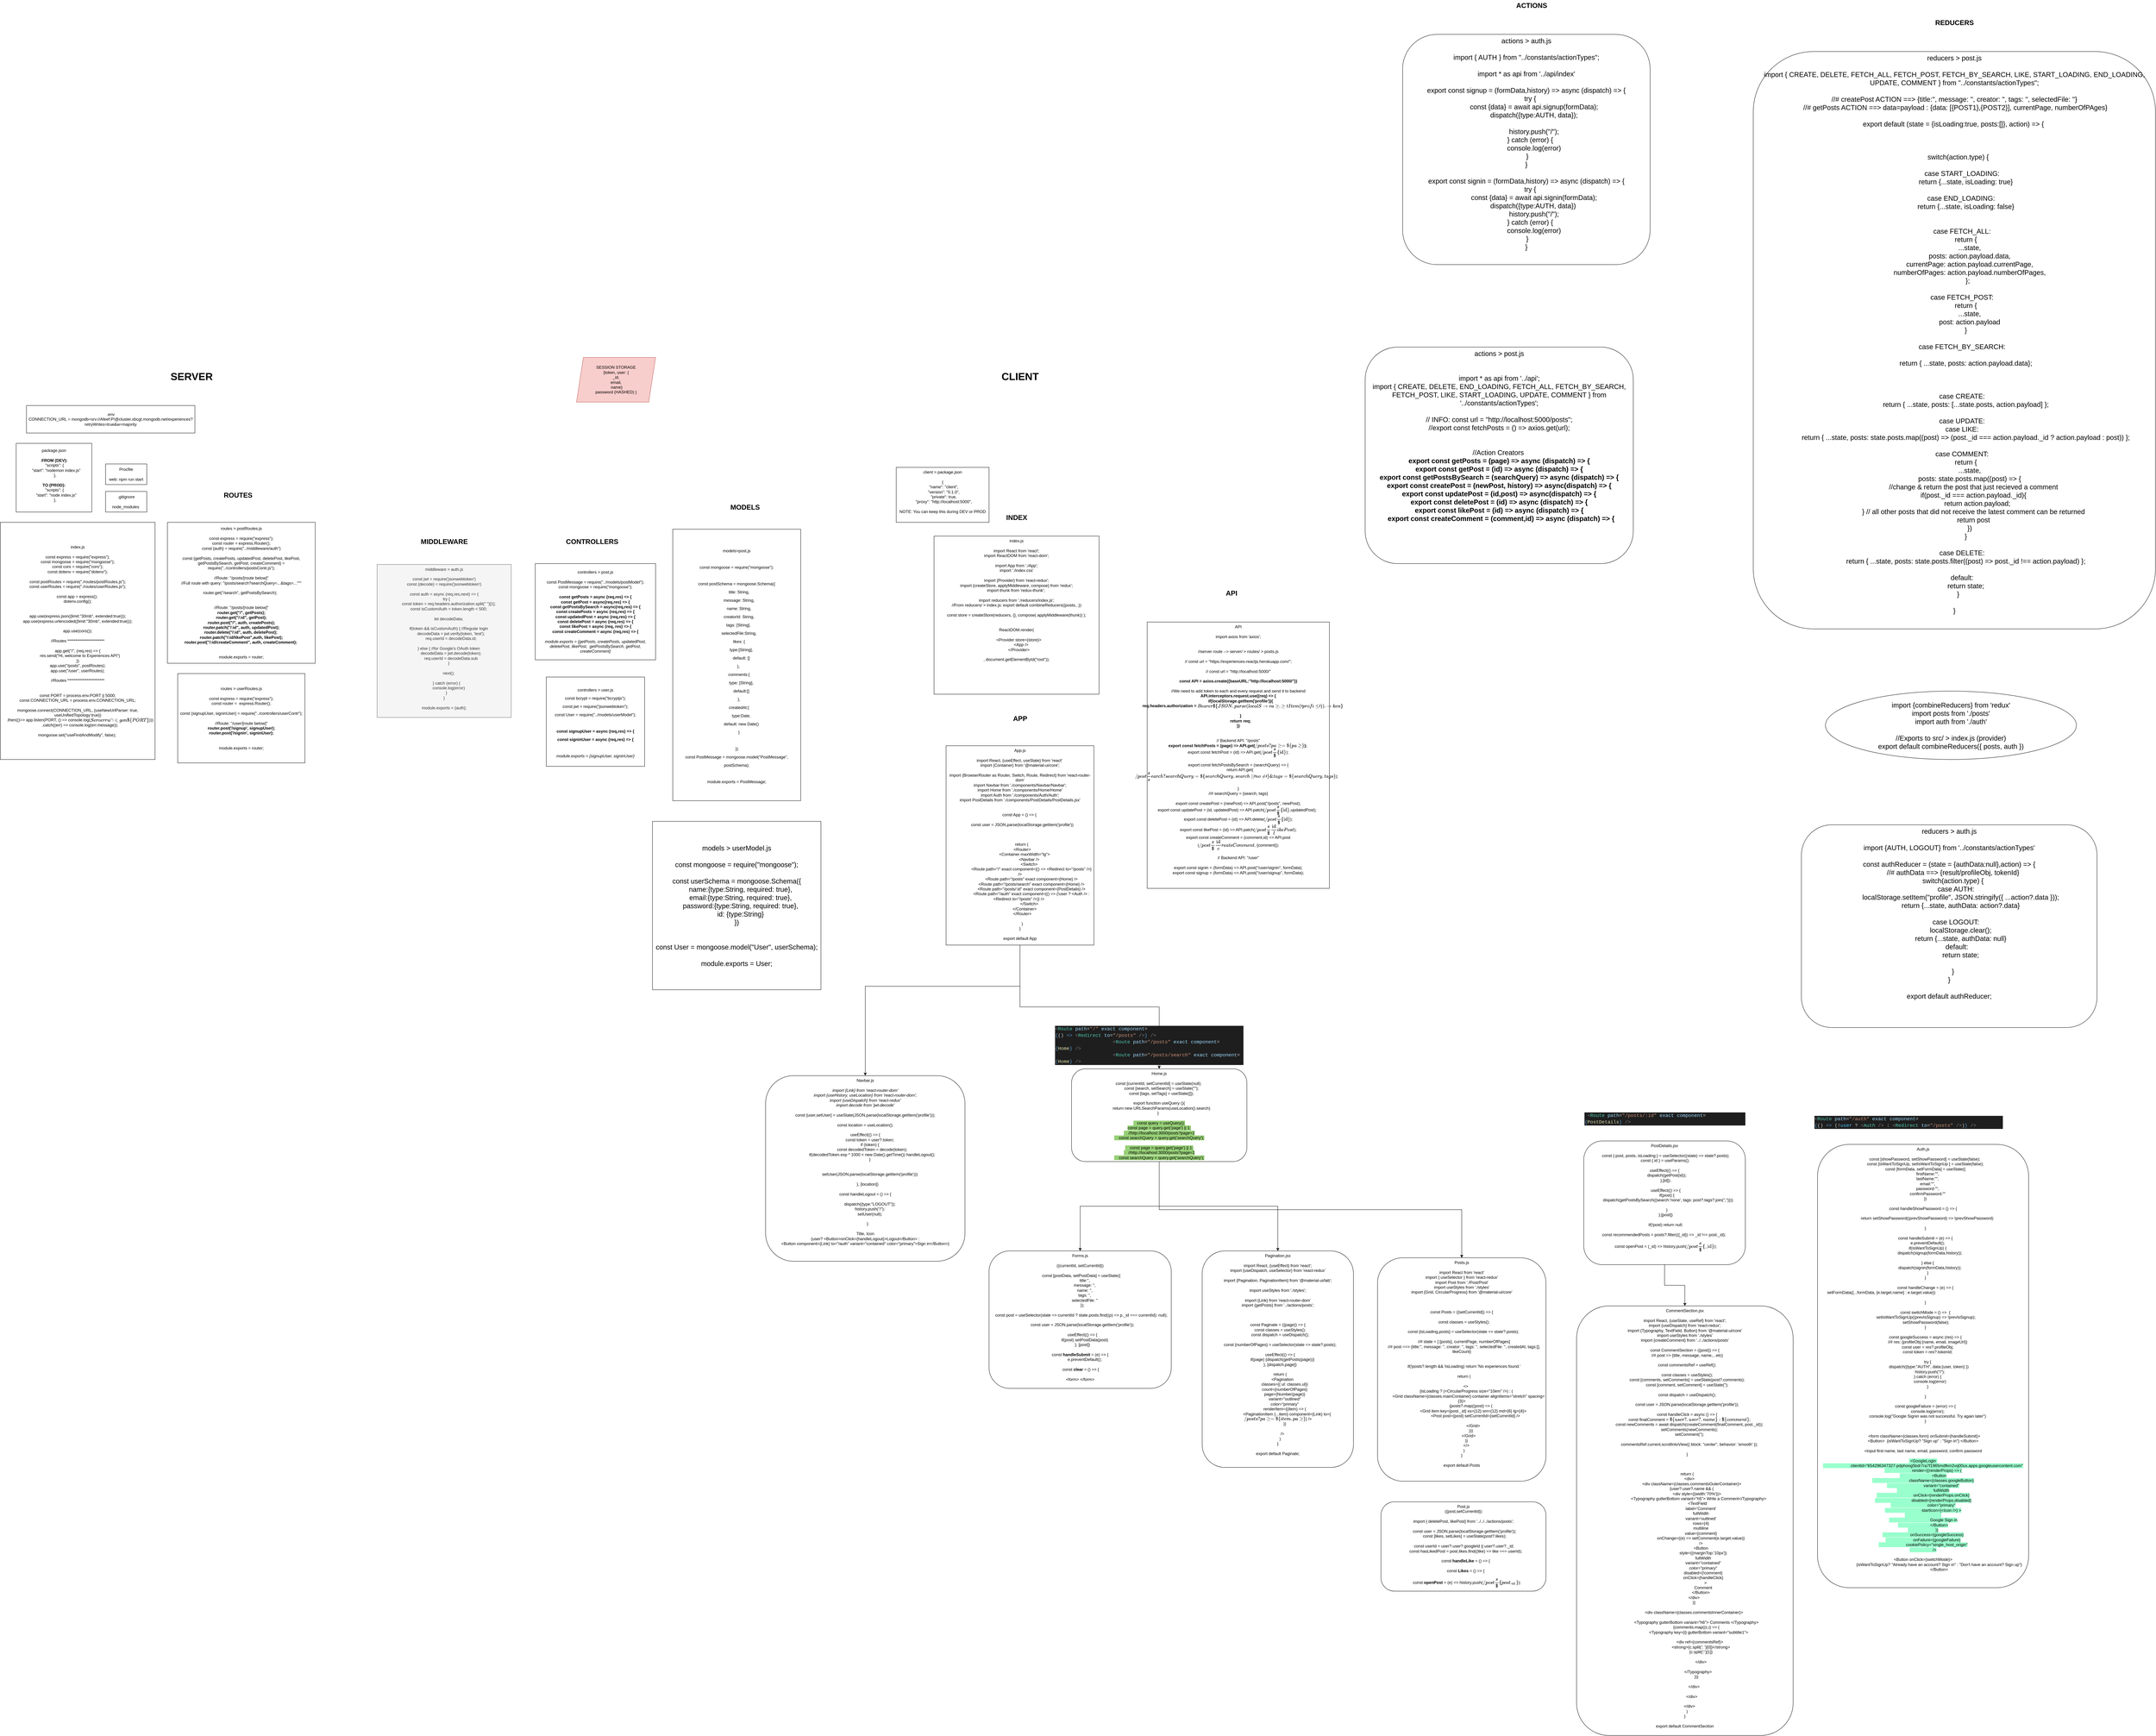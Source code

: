 <mxfile version="14.9.3" type="device"><diagram id="YSHV1MBm_H3H3aSAMaRh" name="Page-1"><mxGraphModel dx="2893" dy="2669" grid="1" gridSize="10" guides="1" tooltips="1" connect="1" arrows="1" fold="1" page="1" pageScale="1" pageWidth="827" pageHeight="1169" math="0" shadow="0"><root><mxCell id="0"/><mxCell id="1" parent="0"/><mxCell id="FTbHrEOidqZE7RTmvpw5-1" value="index.js&lt;br&gt;&lt;br&gt;&lt;div&gt;const express = require(&quot;express&quot;);&lt;/div&gt;&lt;div&gt;const mongoose = require(&quot;mongoose&quot;);&lt;/div&gt;&lt;div&gt;const cors = require(&quot;cors&quot;);&lt;/div&gt;&lt;div&gt;const dotenv = require(&quot;dotenv&quot;);&lt;/div&gt;&lt;div&gt;&lt;br&gt;&lt;/div&gt;&lt;div&gt;const postRoutes = require(&quot;./routes/postRoutes.js&quot;);&lt;/div&gt;&lt;div&gt;const userRoutes = require(&quot;./routes/userRoutes.js&quot;);&lt;/div&gt;&lt;div&gt;&lt;br&gt;&lt;/div&gt;&lt;div&gt;const app = express();&amp;nbsp;&lt;/div&gt;&lt;div&gt;dotenv.config();&lt;/div&gt;&lt;div&gt;&lt;br&gt;&lt;/div&gt;&lt;div&gt;&lt;br&gt;&lt;/div&gt;&lt;div&gt;app.use(express.json({limit:&quot;30mb&quot;, extended:true}));&lt;/div&gt;&lt;div&gt;app.use(express.urlencoded({limit:&quot;30mb&quot;, extended:true}));&lt;/div&gt;&lt;div&gt;&lt;br&gt;&lt;/div&gt;&lt;div&gt;app.use(cors());&lt;/div&gt;&lt;div&gt;&lt;br&gt;&lt;/div&gt;&lt;div&gt;//Routes ***********************&lt;/div&gt;&lt;div&gt;&lt;br&gt;&lt;/div&gt;&lt;div&gt;app.get(&quot;/&quot;, (req,res) =&amp;gt; {&lt;/div&gt;&lt;div&gt;&amp;nbsp; &amp;nbsp; res.send(&quot;Hi, welcome to Experiences API&quot;)&lt;/div&gt;&lt;div&gt;})&lt;/div&gt;&lt;div&gt;app.use(&quot;/posts&quot;, postRoutes);&lt;/div&gt;&lt;div&gt;app.use(&quot;/user&quot;, userRoutes);&lt;/div&gt;&lt;div&gt;&lt;br&gt;&lt;/div&gt;&lt;div&gt;//Routes ***********************&lt;/div&gt;&lt;div&gt;&lt;br&gt;&lt;/div&gt;&lt;div&gt;&lt;br&gt;&lt;/div&gt;&lt;div&gt;const PORT = process.env.PORT || 5000;&lt;/div&gt;&lt;div&gt;const CONNECTION_URL = process.env.CONNECTION_URL;&lt;/div&gt;&lt;div&gt;&lt;br&gt;&lt;/div&gt;&lt;div&gt;mongoose.connect(CONNECTION_URL, {useNewUrlParser: true, useUnifiedTopology:true})&lt;/div&gt;&lt;div&gt;&amp;nbsp; &amp;nbsp; .then(()=&amp;gt; app.listen(PORT, () =&amp;gt; console.log(`Server running on ${PORT}`)))&lt;/div&gt;&lt;div&gt;&amp;nbsp; &amp;nbsp; .catch((err) =&amp;gt; console.log(err.message));&lt;/div&gt;&lt;div&gt;&lt;br&gt;&lt;/div&gt;&lt;div&gt;mongoose.set(&quot;useFindAndModify&quot;, false);&amp;nbsp;&lt;/div&gt;" style="rounded=0;whiteSpace=wrap;html=1;" vertex="1" parent="1"><mxGeometry x="60" y="710" width="450" height="690" as="geometry"/></mxCell><mxCell id="FTbHrEOidqZE7RTmvpw5-2" value="&lt;font style=&quot;font-size: 30px&quot;&gt;SERVER&lt;/font&gt;" style="text;html=1;align=center;verticalAlign=middle;resizable=0;points=[];autosize=1;strokeColor=none;fontStyle=1;fontSize=20;" vertex="1" parent="1"><mxGeometry x="546" y="270" width="140" height="30" as="geometry"/></mxCell><mxCell id="FTbHrEOidqZE7RTmvpw5-3" value="Procfile&lt;br&gt;&lt;br&gt;web: npm run start" style="rounded=0;whiteSpace=wrap;html=1;fontSize=12;" vertex="1" parent="1"><mxGeometry x="366" y="540" width="120" height="60" as="geometry"/></mxCell><mxCell id="FTbHrEOidqZE7RTmvpw5-4" value="package.json&lt;br&gt;&lt;br&gt;.&lt;b&gt;FROM (DEV):&lt;/b&gt;&lt;br&gt;&lt;div&gt;&amp;nbsp;&quot;scripts&quot;: {&lt;/div&gt;&lt;div&gt;&amp;nbsp; &amp;nbsp; &quot;start&quot;: &quot;nodemon index.js&quot;&lt;/div&gt;&lt;div&gt;&amp;nbsp; },&lt;/div&gt;&lt;div&gt;&lt;br&gt;&lt;/div&gt;&lt;div&gt;&lt;b&gt;TO (PROD):&lt;/b&gt;&lt;/div&gt;&lt;div&gt;&lt;div&gt;&amp;nbsp;&quot;scripts&quot;: {&lt;/div&gt;&lt;div&gt;&amp;nbsp; &amp;nbsp; &quot;start&quot;: &quot;node index.js&quot;&lt;/div&gt;&lt;div&gt;&amp;nbsp; },&lt;/div&gt;&lt;/div&gt;&lt;div&gt;&lt;b&gt;&lt;br&gt;&lt;/b&gt;&lt;/div&gt;" style="rounded=0;whiteSpace=wrap;html=1;fontSize=12;" vertex="1" parent="1"><mxGeometry x="106" y="480" width="220" height="200" as="geometry"/></mxCell><mxCell id="FTbHrEOidqZE7RTmvpw5-5" value=".gitignore&lt;br&gt;&lt;br&gt;node_modules&amp;nbsp;" style="rounded=0;whiteSpace=wrap;html=1;fontSize=12;" vertex="1" parent="1"><mxGeometry x="366" y="620" width="120" height="60" as="geometry"/></mxCell><mxCell id="FTbHrEOidqZE7RTmvpw5-6" value=".env&lt;br&gt;CONNECTION_URL = mongodb+srv://Afeef:P!@cluster.xbcgt.mongodb.net/experiences?retryWrites=true&amp;amp;w=majority" style="rounded=0;whiteSpace=wrap;html=1;fontSize=12;" vertex="1" parent="1"><mxGeometry x="136" y="370" width="490" height="80" as="geometry"/></mxCell><mxCell id="FTbHrEOidqZE7RTmvpw5-7" value="routes &amp;gt; postRoutes.js&lt;br&gt;&lt;br&gt;&lt;div&gt;const express = require(&quot;express&quot;);&lt;/div&gt;&lt;div&gt;const router = express.Router();&lt;/div&gt;&lt;div&gt;const {auth} = require(&quot;../middleware/auth&quot;)&lt;/div&gt;&lt;div&gt;&lt;br&gt;&lt;/div&gt;&lt;div&gt;const {getPosts, createPosts, updatedPost, deletePost, likePost, getPostsBySearch, getPost, createComment} = require(&quot;../controllers/postsContr.js&quot;);&lt;/div&gt;&lt;div&gt;&lt;br&gt;&lt;/div&gt;&lt;div&gt;//Route: &quot;/posts/[route below]&quot;&lt;/div&gt;&lt;div&gt;//Full route with query: &quot;/posts/search?searchQuery=...&amp;amp;tags=...&quot;&quot;&quot;&lt;/div&gt;&lt;div&gt;&lt;br&gt;&lt;/div&gt;&lt;div&gt;router.get(&quot;/search&quot;, getPostsBySearch);&amp;nbsp;&amp;nbsp;&lt;/div&gt;&lt;div&gt;&lt;br&gt;&lt;/div&gt;&lt;div&gt;&lt;br&gt;&lt;/div&gt;&lt;div&gt;//Route: &quot;/posts/[route below]&quot;&lt;/div&gt;&lt;div&gt;&lt;b&gt;router.get(&quot;/&quot;, getPosts);&lt;/b&gt;&lt;/div&gt;&lt;div&gt;&lt;b&gt;router.get(&quot;/:id&quot;, getPost);&lt;/b&gt;&lt;/div&gt;&lt;div&gt;&lt;b&gt;router.post(&quot;/&quot;, auth, createPosts);&lt;/b&gt;&lt;/div&gt;&lt;div&gt;&lt;b&gt;router.patch(&quot;/:id&quot;, auth, updatedPost);&lt;/b&gt;&lt;/div&gt;&lt;div&gt;&lt;b&gt;router.delete(&quot;/:id&quot;, auth, deletePost);&amp;nbsp;&lt;/b&gt;&lt;/div&gt;&lt;div&gt;&lt;b&gt;router.patch(&quot;/:id/likePost&quot;,auth, likePost);&lt;/b&gt;&lt;/div&gt;&lt;div&gt;&lt;b&gt;router.post(&quot;/:id/createComment&quot;, auth, createComment);&amp;nbsp;&lt;/b&gt;&lt;/div&gt;&lt;div&gt;&lt;br&gt;&lt;/div&gt;&lt;div&gt;&lt;br&gt;&lt;/div&gt;&lt;div&gt;module.exports = router;&lt;/div&gt;" style="rounded=0;whiteSpace=wrap;html=1;fontSize=12;" vertex="1" parent="1"><mxGeometry x="546" y="710" width="430" height="410" as="geometry"/></mxCell><mxCell id="FTbHrEOidqZE7RTmvpw5-8" value="routes &amp;gt; userRoutes.js&lt;br&gt;&lt;br&gt;&lt;div&gt;const express = require(&quot;express&quot;);&lt;/div&gt;&lt;div&gt;const router =&amp;nbsp; express.Router();&lt;/div&gt;&lt;div&gt;&lt;br&gt;&lt;/div&gt;&lt;div&gt;const {signupUser, signinUser} = require(&quot;../controllers/userContr&quot;);&lt;/div&gt;&lt;div&gt;&lt;br&gt;&lt;/div&gt;&lt;div&gt;//Route: &quot;/user/[route below]&quot;&lt;/div&gt;&lt;div&gt;&lt;b&gt;router.post('/signup', signupUser);&lt;/b&gt;&lt;/div&gt;&lt;div&gt;&lt;b&gt;router.post('/signin', signinUser);&lt;/b&gt;&lt;/div&gt;&lt;div&gt;&lt;br&gt;&lt;/div&gt;&lt;div&gt;&lt;br&gt;&lt;/div&gt;&lt;div&gt;module.exports = router;&lt;/div&gt;" style="rounded=0;whiteSpace=wrap;html=1;fontSize=12;" vertex="1" parent="1"><mxGeometry x="576" y="1150" width="370" height="260" as="geometry"/></mxCell><mxCell id="FTbHrEOidqZE7RTmvpw5-9" value="middleware &amp;gt; auth.js&lt;br&gt;&lt;br&gt;&lt;div&gt;const jwt = require('jsonwebtoken')&lt;/div&gt;&lt;div&gt;const {decode} = require('jsonwebtoken')&lt;/div&gt;&lt;div&gt;&amp;nbsp;&lt;/div&gt;&lt;div&gt;const auth = async (req,res,next) =&amp;gt; {&lt;/div&gt;&lt;div&gt;&amp;nbsp; &amp;nbsp; try {&lt;/div&gt;&lt;div&gt;&amp;nbsp; &amp;nbsp; &amp;nbsp; &amp;nbsp; const token = req.headers.authorization.split(&quot; &quot;)[1];&lt;/div&gt;&lt;div&gt;&amp;nbsp; &amp;nbsp; &amp;nbsp; &amp;nbsp; const isCustomAuth = token.length &amp;lt; 500;&lt;/div&gt;&lt;div&gt;&lt;br&gt;&lt;/div&gt;&lt;div&gt;&amp;nbsp; &amp;nbsp; &amp;nbsp; &amp;nbsp; let decodeData;&lt;/div&gt;&lt;div&gt;&lt;br&gt;&lt;/div&gt;&lt;div&gt;&amp;nbsp; &amp;nbsp; &amp;nbsp; &amp;nbsp; if(token &amp;amp;&amp;amp; isCustomAuth) { //Regular login&lt;/div&gt;&lt;div&gt;&amp;nbsp; &amp;nbsp; &amp;nbsp; &amp;nbsp; &amp;nbsp; &amp;nbsp; decodeData = jwt.verify(token, 'test');&lt;/div&gt;&lt;div&gt;&amp;nbsp; &amp;nbsp; &amp;nbsp; &amp;nbsp; &amp;nbsp; &amp;nbsp; req.userId = decodeData.id;&lt;/div&gt;&lt;div&gt;&lt;br&gt;&lt;/div&gt;&lt;div&gt;&amp;nbsp; &amp;nbsp; &amp;nbsp; &amp;nbsp; } else { //for Google's OAuth token&lt;/div&gt;&lt;div&gt;&amp;nbsp; &amp;nbsp; &amp;nbsp; &amp;nbsp; &amp;nbsp; &amp;nbsp; decodeData = jwt.decode(token);&lt;/div&gt;&lt;div&gt;&amp;nbsp; &amp;nbsp; &amp;nbsp; &amp;nbsp; &amp;nbsp; &amp;nbsp; req.userId = decodeData.sub&lt;/div&gt;&lt;div&gt;&amp;nbsp; &amp;nbsp; &amp;nbsp; &amp;nbsp; }&lt;/div&gt;&lt;div&gt;&lt;br&gt;&lt;/div&gt;&lt;div&gt;&amp;nbsp; &amp;nbsp; &amp;nbsp; &amp;nbsp; next();&lt;/div&gt;&lt;div&gt;&lt;br&gt;&lt;/div&gt;&lt;div&gt;&amp;nbsp; &amp;nbsp; } catch (error) {&lt;/div&gt;&lt;div&gt;&amp;nbsp; &amp;nbsp; &amp;nbsp; &amp;nbsp; console.log(error)&lt;/div&gt;&lt;div&gt;&amp;nbsp; &amp;nbsp; }&lt;/div&gt;&lt;div&gt;}&lt;/div&gt;&lt;div&gt;&lt;br&gt;&lt;/div&gt;&lt;div&gt;module.exports = {auth};&lt;/div&gt;&lt;div&gt;&lt;br&gt;&lt;/div&gt;" style="rounded=0;whiteSpace=wrap;html=1;fontSize=12;fillColor=#f5f5f5;strokeColor=#666666;fontColor=#333333;" vertex="1" parent="1"><mxGeometry x="1156" y="832.5" width="390" height="445" as="geometry"/></mxCell><mxCell id="FTbHrEOidqZE7RTmvpw5-10" value="controllers &amp;gt; post.js&lt;br&gt;&lt;br&gt;&lt;div&gt;const PostMessage = require(&quot;../models/postModel&quot;);&lt;/div&gt;&lt;div&gt;const mongoose = require(&quot;mongoose&quot;);&lt;/div&gt;&lt;div&gt;&lt;br&gt;&lt;/div&gt;&lt;div&gt;&lt;b&gt;const getPosts = async (req,res) =&amp;gt; {&lt;br&gt;&lt;/b&gt;&lt;/div&gt;&lt;div&gt;&lt;b&gt;const getPost = async(req,res) =&amp;gt; {&lt;br&gt;&lt;/b&gt;&lt;/div&gt;&lt;div&gt;&lt;b&gt;const getPostsBySearch = async(req,res) =&amp;gt; {&lt;br&gt;&lt;/b&gt;&lt;/div&gt;&lt;div&gt;&lt;b&gt;const createPosts = async (req,res) =&amp;gt; {&lt;br&gt;&lt;/b&gt;&lt;/div&gt;&lt;div&gt;&lt;div&gt;&lt;b&gt;&lt;span&gt;const updatedPost = async (req,res) =&amp;gt; {&lt;/span&gt;&lt;br&gt;&lt;/b&gt;&lt;/div&gt;&lt;/div&gt;&lt;div&gt;&lt;span&gt;&lt;b&gt;const deletePost = async (req,res) =&amp;gt; {&lt;br&gt;&lt;/b&gt;&lt;/span&gt;&lt;/div&gt;&lt;div&gt;&lt;span&gt;&lt;b&gt;const likePost = async (req, res) =&amp;gt; {&lt;br&gt;&lt;/b&gt;&lt;/span&gt;&lt;/div&gt;&lt;div&gt;&lt;span&gt;&lt;b&gt;const createComment = async (req,res) =&amp;gt; {&lt;/b&gt;&lt;br&gt;&lt;/span&gt;&lt;/div&gt;&lt;div&gt;&lt;span&gt;&lt;br&gt;&lt;/span&gt;&lt;/div&gt;&lt;div&gt;&lt;span&gt;&lt;i&gt;module.exports = {getPosts, createPosts, updatedPost, deletePost, likePost,&amp;nbsp; getPostsBySearch, getPost, createComment}&lt;/i&gt;&lt;br&gt;&lt;/span&gt;&lt;/div&gt;" style="rounded=0;whiteSpace=wrap;html=1;fontSize=12;" vertex="1" parent="1"><mxGeometry x="1616" y="830" width="350" height="280" as="geometry"/></mxCell><mxCell id="FTbHrEOidqZE7RTmvpw5-11" value="ROUTES" style="text;html=1;align=center;verticalAlign=middle;resizable=0;points=[];autosize=1;strokeColor=none;fontSize=20;fontStyle=1" vertex="1" parent="1"><mxGeometry x="701" y="615" width="100" height="30" as="geometry"/></mxCell><mxCell id="FTbHrEOidqZE7RTmvpw5-12" value="MIDDLEWARE" style="text;html=1;align=center;verticalAlign=middle;resizable=0;points=[];autosize=1;strokeColor=none;fontSize=20;fontStyle=1" vertex="1" parent="1"><mxGeometry x="1276" y="750" width="150" height="30" as="geometry"/></mxCell><mxCell id="FTbHrEOidqZE7RTmvpw5-13" value="&lt;font&gt;&lt;span style=&quot;font-size: 12px&quot;&gt;controllers &amp;gt; user.js&lt;/span&gt;&lt;br&gt;&lt;span style=&quot;font-size: 12px&quot;&gt;const bcrypt = require(&quot;bcryptjs&quot;);&lt;/span&gt;&lt;br&gt;&lt;div&gt;&lt;span style=&quot;font-size: 12px&quot;&gt;const jwt = require(&quot;jsonwebtoken&quot;);&lt;/span&gt;&lt;/div&gt;&lt;div&gt;&lt;span style=&quot;font-size: 12px&quot;&gt;const User = require(&quot;../models/userModel&quot;);&lt;/span&gt;&lt;br&gt;&lt;/div&gt;&lt;div&gt;&lt;span style=&quot;font-size: 12px&quot;&gt;&lt;br&gt;&lt;/span&gt;&lt;/div&gt;&lt;div&gt;&lt;span&gt;&lt;b&gt;&lt;span style=&quot;font-size: 12px&quot;&gt;const signupUser = async (req,res) =&amp;gt; {&lt;/span&gt;&lt;br&gt;&lt;/b&gt;&lt;/span&gt;&lt;/div&gt;&lt;div&gt;&lt;span&gt;&lt;span style=&quot;font-size: 12px&quot;&gt;&lt;b&gt;const signinUser = async (req,res) =&amp;gt; {&lt;/b&gt;&lt;/span&gt;&lt;br&gt;&lt;/span&gt;&lt;/div&gt;&lt;div&gt;&lt;span&gt;&lt;span style=&quot;font-size: 12px&quot;&gt;&lt;b&gt;&lt;br&gt;&lt;/b&gt;&lt;/span&gt;&lt;/span&gt;&lt;/div&gt;&lt;div&gt;&lt;span&gt;&lt;span style=&quot;font-size: 12px&quot;&gt;&lt;i&gt;module.exports = {signupUser, signinUser}&lt;/i&gt;&lt;/span&gt;&lt;br&gt;&lt;/span&gt;&lt;/div&gt;&lt;/font&gt;" style="rounded=0;whiteSpace=wrap;html=1;fontSize=20;" vertex="1" parent="1"><mxGeometry x="1648" y="1160" width="286" height="260" as="geometry"/></mxCell><mxCell id="FTbHrEOidqZE7RTmvpw5-14" value="CONTROLLERS" style="text;html=1;align=center;verticalAlign=middle;resizable=0;points=[];autosize=1;strokeColor=none;fontSize=20;fontStyle=1" vertex="1" parent="1"><mxGeometry x="1696" y="750" width="170" height="30" as="geometry"/></mxCell><mxCell id="FTbHrEOidqZE7RTmvpw5-15" value="&lt;font&gt;&lt;span style=&quot;font-size: 12px&quot;&gt;models&amp;gt;post.js&lt;/span&gt;&lt;br&gt;&lt;br&gt;&lt;div&gt;&lt;span style=&quot;font-size: 12px&quot;&gt;const mongoose = require(&quot;mongoose&quot;);&lt;/span&gt;&lt;/div&gt;&lt;div&gt;&lt;span style=&quot;font-size: 12px&quot;&gt;&lt;br&gt;&lt;/span&gt;&lt;/div&gt;&lt;div&gt;&lt;span style=&quot;font-size: 12px&quot;&gt;const postSchema = mongoose.Schema({&lt;/span&gt;&lt;/div&gt;&lt;div&gt;&lt;span style=&quot;font-size: 12px&quot;&gt;&amp;nbsp; &amp;nbsp; title: String,&lt;/span&gt;&lt;/div&gt;&lt;div&gt;&lt;span style=&quot;font-size: 12px&quot;&gt;&amp;nbsp; &amp;nbsp; message: String,&lt;/span&gt;&lt;/div&gt;&lt;div&gt;&lt;span style=&quot;font-size: 12px&quot;&gt;&amp;nbsp; &amp;nbsp; name: String,&lt;/span&gt;&lt;/div&gt;&lt;div&gt;&lt;span style=&quot;font-size: 12px&quot;&gt;&amp;nbsp; &amp;nbsp; creatorId: String,&lt;/span&gt;&lt;/div&gt;&lt;div&gt;&lt;span style=&quot;font-size: 12px&quot;&gt;&amp;nbsp; &amp;nbsp; tags: [String],&amp;nbsp;&lt;/span&gt;&lt;/div&gt;&lt;div&gt;&lt;span style=&quot;font-size: 12px&quot;&gt;&amp;nbsp; &amp;nbsp; selectedFile:String,&lt;/span&gt;&lt;/div&gt;&lt;div&gt;&lt;span style=&quot;font-size: 12px&quot;&gt;&amp;nbsp; &amp;nbsp; likes: {&lt;/span&gt;&lt;/div&gt;&lt;div&gt;&lt;span style=&quot;font-size: 12px&quot;&gt;&amp;nbsp; &amp;nbsp; &amp;nbsp; &amp;nbsp; type:[String],&lt;/span&gt;&lt;/div&gt;&lt;div&gt;&lt;span style=&quot;font-size: 12px&quot;&gt;&amp;nbsp; &amp;nbsp; &amp;nbsp; &amp;nbsp; default: []&lt;/span&gt;&lt;/div&gt;&lt;div&gt;&lt;span style=&quot;font-size: 12px&quot;&gt;&amp;nbsp; &amp;nbsp; },&amp;nbsp;&lt;/span&gt;&lt;/div&gt;&lt;div&gt;&lt;span style=&quot;font-size: 12px&quot;&gt;&amp;nbsp; &amp;nbsp; comments:{&lt;/span&gt;&lt;/div&gt;&lt;div&gt;&lt;span style=&quot;font-size: 12px&quot;&gt;&amp;nbsp; &amp;nbsp; &amp;nbsp; &amp;nbsp; type: [String],&lt;/span&gt;&lt;/div&gt;&lt;div&gt;&lt;span style=&quot;font-size: 12px&quot;&gt;&amp;nbsp; &amp;nbsp; &amp;nbsp; &amp;nbsp; default:[]&lt;/span&gt;&lt;/div&gt;&lt;div&gt;&lt;span style=&quot;font-size: 12px&quot;&gt;&amp;nbsp; &amp;nbsp; },&lt;/span&gt;&lt;/div&gt;&lt;div&gt;&lt;span style=&quot;font-size: 12px&quot;&gt;&amp;nbsp; &amp;nbsp; createdAt:{&lt;/span&gt;&lt;/div&gt;&lt;div&gt;&lt;span style=&quot;font-size: 12px&quot;&gt;&amp;nbsp; &amp;nbsp; &amp;nbsp; &amp;nbsp; type:Date,&lt;/span&gt;&lt;/div&gt;&lt;div&gt;&lt;span style=&quot;font-size: 12px&quot;&gt;&amp;nbsp; &amp;nbsp; &amp;nbsp; &amp;nbsp; default: new Date()&lt;/span&gt;&lt;/div&gt;&lt;div&gt;&lt;span style=&quot;font-size: 12px&quot;&gt;&amp;nbsp; &amp;nbsp; }&lt;/span&gt;&lt;/div&gt;&lt;div&gt;&lt;span style=&quot;font-size: 12px&quot;&gt;&lt;br&gt;&lt;/span&gt;&lt;/div&gt;&lt;div&gt;&lt;span style=&quot;font-size: 12px&quot;&gt;})&lt;/span&gt;&lt;/div&gt;&lt;div&gt;&lt;span style=&quot;font-size: 12px&quot;&gt;const PostMessage = mongoose.model(&quot;PostMessage&quot;, postSchema);&lt;/span&gt;&lt;br&gt;&lt;/div&gt;&lt;div&gt;&lt;span style=&quot;font-size: 12px&quot;&gt;&lt;br&gt;&lt;/span&gt;&lt;/div&gt;&lt;div&gt;&lt;span style=&quot;font-size: 12px&quot;&gt;module.exports = PostMessage;&lt;/span&gt;&lt;/div&gt;&lt;/font&gt;" style="rounded=0;whiteSpace=wrap;html=1;fontSize=20;" vertex="1" parent="1"><mxGeometry x="2016" y="730" width="372" height="790" as="geometry"/></mxCell><mxCell id="FTbHrEOidqZE7RTmvpw5-16" value="models &amp;gt; userModel.js&lt;br&gt;&lt;br&gt;&lt;div&gt;const mongoose = require(&quot;mongoose&quot;);&lt;/div&gt;&lt;div&gt;&lt;br&gt;&lt;/div&gt;&lt;div&gt;const userSchema = mongoose.Schema({&lt;/div&gt;&lt;div&gt;&amp;nbsp; &amp;nbsp; name:{type:String, required: true},&lt;/div&gt;&lt;div&gt;&amp;nbsp; &amp;nbsp; email:{type:String, required: true},&lt;/div&gt;&lt;div&gt;&amp;nbsp; &amp;nbsp; password:{type:String, required: true},&lt;/div&gt;&lt;div&gt;&amp;nbsp; &amp;nbsp; id: {type:String}&lt;/div&gt;&lt;div&gt;})&lt;/div&gt;&lt;div&gt;&lt;br&gt;&lt;/div&gt;&lt;div&gt;&lt;br&gt;&lt;/div&gt;&lt;div&gt;const User = mongoose.model(&quot;User&quot;, userSchema);&lt;/div&gt;&lt;div&gt;&lt;br&gt;&lt;/div&gt;&lt;div&gt;module.exports = User;&lt;/div&gt;" style="rounded=0;whiteSpace=wrap;html=1;fontSize=20;" vertex="1" parent="1"><mxGeometry x="1957" y="1580" width="490" height="490" as="geometry"/></mxCell><mxCell id="FTbHrEOidqZE7RTmvpw5-17" value="MODELS" style="text;html=1;align=center;verticalAlign=middle;resizable=0;points=[];autosize=1;strokeColor=none;fontSize=20;fontStyle=1" vertex="1" parent="1"><mxGeometry x="2176" y="650" width="100" height="30" as="geometry"/></mxCell><mxCell id="FTbHrEOidqZE7RTmvpw5-18" value="index.js&lt;br style=&quot;font-size: 12px;&quot;&gt;&lt;br style=&quot;font-size: 12px;&quot;&gt;&lt;div style=&quot;font-size: 12px;&quot;&gt;import React from 'react';&lt;/div&gt;&lt;div style=&quot;font-size: 12px;&quot;&gt;import ReactDOM from 'react-dom';&lt;/div&gt;&lt;div style=&quot;font-size: 12px;&quot;&gt;&lt;br style=&quot;font-size: 12px;&quot;&gt;&lt;/div&gt;&lt;div style=&quot;font-size: 12px;&quot;&gt;import App from './App';&lt;/div&gt;&lt;div style=&quot;font-size: 12px;&quot;&gt;import './index.css'&lt;/div&gt;&lt;div style=&quot;font-size: 12px;&quot;&gt;&lt;br style=&quot;font-size: 12px;&quot;&gt;&lt;/div&gt;&lt;div style=&quot;font-size: 12px;&quot;&gt;import {Provider} from 'react-redux';&lt;/div&gt;&lt;div style=&quot;font-size: 12px;&quot;&gt;import {createStore, applyMiddleware, compose} from 'redux';&lt;/div&gt;&lt;div style=&quot;font-size: 12px;&quot;&gt;import thunk from 'redux-thunk';&amp;nbsp;&lt;/div&gt;&lt;div style=&quot;font-size: 12px;&quot;&gt;&lt;br style=&quot;font-size: 12px;&quot;&gt;&lt;/div&gt;&lt;div style=&quot;font-size: 12px;&quot;&gt;import reducers from './reducers/index.js';&lt;/div&gt;&lt;div style=&quot;font-size: 12px;&quot;&gt;//From reducers/ &amp;gt; index.js: export default combineReducers({posts,..})&lt;/div&gt;&lt;div style=&quot;font-size: 12px;&quot;&gt;&lt;br style=&quot;font-size: 12px;&quot;&gt;&lt;/div&gt;&lt;div style=&quot;font-size: 12px;&quot;&gt;const store = createStore(reducers, {}, compose( applyMiddleware(thunk)) );&lt;/div&gt;&lt;div style=&quot;font-size: 12px;&quot;&gt;&lt;br style=&quot;font-size: 12px;&quot;&gt;&lt;/div&gt;&lt;div style=&quot;font-size: 12px;&quot;&gt;&lt;br style=&quot;font-size: 12px;&quot;&gt;&lt;/div&gt;&lt;div style=&quot;font-size: 12px;&quot;&gt;ReactDOM.render(&lt;/div&gt;&lt;div style=&quot;font-size: 12px;&quot;&gt;&amp;nbsp; &amp;nbsp;&amp;nbsp;&lt;/div&gt;&lt;div style=&quot;font-size: 12px;&quot;&gt;&amp;nbsp; &amp;nbsp; &amp;lt;Provider store={store}&amp;gt;&lt;/div&gt;&lt;div style=&quot;font-size: 12px;&quot;&gt;&amp;nbsp; &amp;nbsp; &amp;nbsp; &amp;nbsp; &amp;lt;App /&amp;gt;&lt;/div&gt;&lt;div style=&quot;font-size: 12px;&quot;&gt;&amp;nbsp; &amp;nbsp; &amp;lt;/Provider&amp;gt;&lt;/div&gt;&lt;div style=&quot;font-size: 12px;&quot;&gt;&lt;br style=&quot;font-size: 12px;&quot;&gt;&lt;/div&gt;&lt;div style=&quot;font-size: 12px;&quot;&gt;, document.getElementById(&quot;root&quot;));&lt;/div&gt;&lt;div style=&quot;font-size: 12px;&quot;&gt;&lt;br style=&quot;font-size: 12px;&quot;&gt;&lt;/div&gt;" style="rounded=0;whiteSpace=wrap;html=1;fontSize=12;verticalAlign=top;" vertex="1" parent="1"><mxGeometry x="2776" y="750" width="480" height="460" as="geometry"/></mxCell><mxCell id="FTbHrEOidqZE7RTmvpw5-19" value="&lt;span style=&quot;font-size: 30px&quot;&gt;CLIENT&lt;/span&gt;" style="text;html=1;align=center;verticalAlign=middle;resizable=0;points=[];autosize=1;strokeColor=none;fontStyle=1;fontSize=20;" vertex="1" parent="1"><mxGeometry x="2966" y="270" width="120" height="30" as="geometry"/></mxCell><mxCell id="FTbHrEOidqZE7RTmvpw5-20" value="INDEX" style="text;html=1;align=center;verticalAlign=middle;resizable=0;points=[];autosize=1;strokeColor=none;fontSize=20;fontStyle=1" vertex="1" parent="1"><mxGeometry x="2976" y="680" width="80" height="30" as="geometry"/></mxCell><mxCell id="FTbHrEOidqZE7RTmvpw5-21" style="edgeStyle=orthogonalEdgeStyle;rounded=0;orthogonalLoop=1;jettySize=auto;html=1;fontSize=12;entryX=0.5;entryY=0;entryDx=0;entryDy=0;" edge="1" parent="1" source="FTbHrEOidqZE7RTmvpw5-23" target="FTbHrEOidqZE7RTmvpw5-28"><mxGeometry relative="1" as="geometry"><mxPoint x="2856" y="2060.0" as="targetPoint"/><Array as="points"><mxPoint x="3026" y="2060"/><mxPoint x="2576" y="2060"/></Array></mxGeometry></mxCell><mxCell id="FTbHrEOidqZE7RTmvpw5-22" style="edgeStyle=orthogonalEdgeStyle;rounded=0;orthogonalLoop=1;jettySize=auto;html=1;exitX=0.5;exitY=1;exitDx=0;exitDy=0;entryX=0.5;entryY=0;entryDx=0;entryDy=0;fontSize=12;" edge="1" parent="1" source="FTbHrEOidqZE7RTmvpw5-23" target="FTbHrEOidqZE7RTmvpw5-32"><mxGeometry relative="1" as="geometry"/></mxCell><mxCell id="FTbHrEOidqZE7RTmvpw5-23" value="App.js&lt;br&gt;&lt;br&gt;&lt;div&gt;import React, {useEffect, useState} from 'react'&amp;nbsp;&lt;/div&gt;&lt;div&gt;import {Container} from '@material-ui/core';&lt;/div&gt;&lt;div&gt;&lt;br&gt;&lt;/div&gt;&lt;div&gt;import {BrowserRouter as Router, Switch, Route, Redirect} from 'react-router-dom'&lt;/div&gt;&lt;div&gt;import Navbar from './components/Navbar/Navbar';&lt;/div&gt;&lt;div&gt;import Home from './components/Home/Home'&lt;/div&gt;&lt;div&gt;import Auth from './components/Auth/Auth';&lt;/div&gt;&lt;div&gt;import PostDetails from './components/PostDetails/PostDetails.jsx'&lt;/div&gt;&lt;div&gt;&amp;nbsp;&lt;/div&gt;&lt;div&gt;&lt;br&gt;&lt;/div&gt;&lt;div&gt;const App = () =&amp;gt; {&amp;nbsp;&lt;/div&gt;&lt;div&gt;&lt;br&gt;&lt;/div&gt;&lt;div&gt;&amp;nbsp; &amp;nbsp; const user = JSON.parse(localStorage.getItem('profile'))&lt;/div&gt;&lt;div&gt;&lt;br&gt;&lt;/div&gt;&lt;div&gt;&amp;nbsp;&lt;/div&gt;&lt;div&gt;&lt;br&gt;&lt;/div&gt;&lt;div&gt;&amp;nbsp; &amp;nbsp; return (&amp;nbsp;&lt;/div&gt;&lt;div&gt;&amp;nbsp; &amp;nbsp; &amp;lt;Router&amp;gt;&lt;/div&gt;&lt;div&gt;&amp;nbsp; &amp;nbsp; &amp;nbsp; &amp;nbsp; &amp;lt;Container maxWidth=&quot;lg&quot;&amp;gt;&lt;/div&gt;&lt;div&gt;&amp;nbsp; &amp;nbsp; &amp;nbsp; &amp;nbsp; &amp;nbsp; &amp;nbsp; &amp;nbsp; &amp;nbsp; &amp;lt;Navbar /&amp;gt;&lt;/div&gt;&lt;div&gt;&amp;nbsp; &amp;nbsp; &amp;nbsp; &amp;nbsp; &amp;nbsp; &amp;nbsp; &amp;nbsp; &amp;nbsp; &amp;lt;Switch&amp;gt;&lt;/div&gt;&lt;div&gt;&amp;nbsp; &amp;nbsp; &amp;nbsp; &amp;nbsp; &amp;nbsp; &amp;nbsp; &amp;nbsp; &amp;nbsp; &amp;nbsp; &amp;nbsp; &amp;lt;Route path=&quot;/&quot; exact component={() =&amp;gt; &amp;lt;Redirect to=&quot;/posts&quot; /&amp;gt;} /&amp;gt;&lt;/div&gt;&lt;div&gt;&amp;nbsp; &amp;nbsp; &amp;nbsp; &amp;nbsp; &amp;nbsp; &amp;nbsp; &amp;nbsp; &amp;nbsp; &amp;nbsp; &amp;nbsp; &amp;lt;Route path=&quot;/posts&quot; exact component={Home} /&amp;gt;&lt;/div&gt;&lt;div&gt;&amp;nbsp; &amp;nbsp; &amp;nbsp; &amp;nbsp; &amp;nbsp; &amp;nbsp; &amp;nbsp; &amp;nbsp; &amp;nbsp; &amp;nbsp; &amp;lt;Route path=&quot;/posts/search&quot; exact component={Home} /&amp;gt;&lt;/div&gt;&lt;div&gt;&amp;nbsp; &amp;nbsp; &amp;nbsp; &amp;nbsp; &amp;nbsp; &amp;nbsp; &amp;nbsp; &amp;nbsp; &amp;nbsp; &amp;nbsp; &amp;lt;Route path=&quot;/posts/:id&quot; exact component={PostDetails} /&amp;gt;&lt;/div&gt;&lt;div&gt;&amp;nbsp; &amp;nbsp; &amp;nbsp; &amp;nbsp; &amp;nbsp; &amp;nbsp; &amp;nbsp; &amp;nbsp; &amp;nbsp; &amp;nbsp; &amp;lt;Route path=&quot;/auth&quot; exact component={() =&amp;gt; (!user ? &amp;lt;Auth /&amp;gt; : &amp;lt;Redirect to=&quot;/posts&quot; /&amp;gt;)} /&amp;gt;&amp;nbsp;&amp;nbsp;&lt;/div&gt;&lt;div&gt;&amp;nbsp; &amp;nbsp; &amp;nbsp; &amp;nbsp; &amp;nbsp; &amp;nbsp; &amp;nbsp; &amp;nbsp; &amp;lt;/Switch&amp;gt;&lt;/div&gt;&lt;div&gt;&amp;nbsp; &amp;nbsp; &amp;nbsp; &amp;nbsp; &amp;lt;/Container&amp;gt;&lt;/div&gt;&lt;div&gt;&amp;nbsp; &amp;nbsp; &amp;lt;/Router&amp;gt;&lt;/div&gt;&lt;div&gt;&amp;nbsp; &amp;nbsp;&amp;nbsp;&lt;/div&gt;&lt;div&gt;&amp;nbsp; &amp;nbsp; )&lt;/div&gt;&lt;div&gt;}&lt;/div&gt;&lt;div&gt;&lt;br&gt;&lt;/div&gt;&lt;div&gt;export default App&lt;/div&gt;&lt;div&gt;&lt;br&gt;&lt;/div&gt;" style="rounded=0;whiteSpace=wrap;html=1;fontSize=12;verticalAlign=top;" vertex="1" parent="1"><mxGeometry x="2811" y="1360" width="430" height="580" as="geometry"/></mxCell><mxCell id="FTbHrEOidqZE7RTmvpw5-24" value="APP" style="text;html=1;align=center;verticalAlign=middle;resizable=0;points=[];autosize=1;strokeColor=none;fontSize=20;fontStyle=1" vertex="1" parent="1"><mxGeometry x="2996" y="1265" width="60" height="30" as="geometry"/></mxCell><mxCell id="FTbHrEOidqZE7RTmvpw5-25" value="client &amp;gt; package.json&lt;br&gt;&lt;br&gt;&lt;div&gt;{&lt;/div&gt;&lt;div&gt;&amp;nbsp; &quot;name&quot;: &quot;client&quot;,&lt;/div&gt;&lt;div&gt;&amp;nbsp; &quot;version&quot;: &quot;0.1.0&quot;,&lt;/div&gt;&lt;div&gt;&amp;nbsp; &quot;private&quot;: true,&lt;/div&gt;&lt;div&gt;&amp;nbsp; &quot;proxy&quot;: &quot;http://localhost:5000&quot;,&lt;/div&gt;&lt;div&gt;&lt;br&gt;&lt;/div&gt;&lt;div&gt;NOTE: You can keep this during DEV or PROD&lt;/div&gt;" style="rounded=0;whiteSpace=wrap;html=1;fontSize=12;verticalAlign=top;" vertex="1" parent="1"><mxGeometry x="2666" y="550" width="270" height="160" as="geometry"/></mxCell><mxCell id="FTbHrEOidqZE7RTmvpw5-26" value="API&lt;br&gt;&lt;br&gt;&lt;div&gt;import axios from 'axios';&lt;/div&gt;&lt;div&gt;&lt;br&gt;&lt;/div&gt;&lt;div&gt;&lt;br&gt;&lt;/div&gt;&lt;div&gt;//server route --&amp;gt; server/ &amp;gt; routes/ &amp;gt; posts.js&lt;/div&gt;&lt;div&gt;&lt;br&gt;&lt;/div&gt;&lt;div&gt;// const url = &quot;https://experiences-reactjs.herokuapp.com/&quot;;&lt;/div&gt;&lt;div&gt;&lt;br&gt;&lt;/div&gt;&lt;div&gt;// const url = &quot;http://localhost:5000/&quot;&lt;/div&gt;&lt;div&gt;&lt;br&gt;&lt;/div&gt;&lt;div&gt;&lt;b&gt;const API = axios.create({baseURL:&quot;http://localhost:5000/&quot;})&lt;/b&gt;&lt;/div&gt;&lt;div&gt;&lt;br&gt;&lt;/div&gt;&lt;div&gt;//We need to add token to each and every request and send it to backend&lt;/div&gt;&lt;div&gt;&lt;b&gt;API.interceptors.request.use((req) =&amp;gt; {&lt;/b&gt;&lt;/div&gt;&lt;div&gt;&lt;b&gt;&amp;nbsp; &amp;nbsp; if(localStorage.getItem('profile')){&lt;/b&gt;&lt;/div&gt;&lt;div&gt;&lt;b&gt;&amp;nbsp; &amp;nbsp; &amp;nbsp; &amp;nbsp; req.headers.authorization = `Bearer ${JSON.parse(localStorage.getItem('profile')).token}`&lt;/b&gt;&lt;/div&gt;&lt;div&gt;&lt;b&gt;&amp;nbsp; &amp;nbsp; &amp;nbsp; &amp;nbsp;&amp;nbsp;&lt;/b&gt;&lt;/div&gt;&lt;div&gt;&lt;b&gt;&amp;nbsp; &amp;nbsp; }&lt;/b&gt;&lt;/div&gt;&lt;div&gt;&lt;b&gt;&amp;nbsp; &amp;nbsp; return req;&lt;/b&gt;&lt;/div&gt;&lt;div&gt;&lt;b&gt;})&lt;/b&gt;&lt;/div&gt;&lt;div&gt;&lt;br&gt;&lt;/div&gt;&lt;div&gt;&lt;br&gt;&lt;/div&gt;&lt;div&gt;// Backend API: &quot;/posts&quot;&lt;/div&gt;&lt;div&gt;&lt;b&gt;export const fetchPosts = (page) =&amp;gt; API.get(`/posts?page=${page}`);&amp;nbsp;&lt;/b&gt;&lt;/div&gt;&lt;div&gt;export const fetchPost = (id) =&amp;gt; API.get(`/posts/${id}`);&lt;/div&gt;&lt;div&gt;&lt;br&gt;&lt;/div&gt;&lt;div&gt;export const fetchPostsBySearch = (searchQuery) =&amp;gt; {&lt;/div&gt;&lt;div&gt;&amp;nbsp; &amp;nbsp;return API.get(`/posts/search?searchQuery=${searchQuery.search || 'none'}&amp;amp;tags=${searchQuery.tags}`);&amp;nbsp; &amp;nbsp;&lt;/div&gt;&lt;div&gt;&lt;br&gt;&lt;/div&gt;&lt;div&gt;}&lt;/div&gt;&lt;div&gt;//# searchQuery = {search, tags}&lt;/div&gt;&lt;div&gt;&lt;br&gt;&lt;/div&gt;&lt;div&gt;export const createPost = (newPost) =&amp;gt; API.post(&quot;/posts&quot;, newPost);&lt;/div&gt;&lt;div&gt;export const updatePost = (id, updatedPost) =&amp;gt; API.patch(`/posts/${id}`,updatedPost);&amp;nbsp;&amp;nbsp;&lt;/div&gt;&lt;div&gt;export const deletePost = (id) =&amp;gt; API.delete(`/posts/${id}`);&lt;/div&gt;&lt;div&gt;export const likePost = (id) =&amp;gt; API.patch(`/posts/${id}/likePost`);&lt;/div&gt;&lt;div&gt;export const createComment = (comment,id) =&amp;gt; API.post&lt;/div&gt;&lt;div&gt;(`/posts/${id}/createComment`, {comment});&lt;/div&gt;&lt;div&gt;&lt;br&gt;&lt;/div&gt;&lt;div&gt;// Backend API: &quot;/user&quot;&lt;/div&gt;&lt;div&gt;&lt;br&gt;&lt;/div&gt;&lt;div&gt;export const signin = (formData) =&amp;gt; API.post(&quot;/user/signin&quot;, formData);&lt;/div&gt;&lt;div&gt;export const signup = (formData) =&amp;gt; API.post(&quot;/user/signup&quot;, formData);&lt;/div&gt;" style="rounded=0;whiteSpace=wrap;html=1;fontSize=12;verticalAlign=top;" vertex="1" parent="1"><mxGeometry x="3396" y="1000" width="530" height="775" as="geometry"/></mxCell><mxCell id="FTbHrEOidqZE7RTmvpw5-27" value="API" style="text;html=1;align=center;verticalAlign=middle;resizable=0;points=[];autosize=1;strokeColor=none;fontSize=20;fontStyle=1" vertex="1" parent="1"><mxGeometry x="3616" y="900" width="50" height="30" as="geometry"/></mxCell><mxCell id="FTbHrEOidqZE7RTmvpw5-28" value="Navbar.js&lt;br&gt;&lt;br&gt;&lt;div&gt;&lt;i&gt;import {Link} from 'react-router-dom'&lt;/i&gt;&lt;/div&gt;&lt;div&gt;&lt;i&gt;import {useHistory, useLocation} from 'react-router-dom';&lt;/i&gt;&lt;/div&gt;&lt;div&gt;&lt;i&gt;import {useDispatch} from 'react-redux'&lt;/i&gt;&lt;/div&gt;&lt;i&gt;import decode from 'jwt-decode'&lt;/i&gt;&lt;br&gt;&lt;br&gt;const [user,setUser] = useState(JSON.parse(localStorage.getItem('profile')));&lt;br&gt;&lt;br&gt;&lt;div&gt;const location = useLocation();&lt;/div&gt;&lt;div&gt;&lt;br&gt;&lt;/div&gt;&lt;div&gt;&lt;div&gt;useEffect(() =&amp;gt; {&lt;/div&gt;&lt;div&gt;&amp;nbsp; &amp;nbsp; &amp;nbsp; &amp;nbsp; const token = user?.token;&lt;/div&gt;&lt;div&gt;&amp;nbsp; &amp;nbsp; &amp;nbsp; &amp;nbsp; if (token) {&lt;/div&gt;&lt;div&gt;&amp;nbsp; &amp;nbsp; &amp;nbsp; &amp;nbsp; &amp;nbsp; &amp;nbsp; const decodedToken = decode(token);&lt;/div&gt;&lt;div&gt;&amp;nbsp; &amp;nbsp; &amp;nbsp; &amp;nbsp; &amp;nbsp; &amp;nbsp; if(decodedToken.exp * 1000 &amp;lt; new Date().getTime()) handleLogout();&lt;/div&gt;&lt;div&gt;&amp;nbsp; &amp;nbsp; &amp;nbsp; &amp;nbsp; }&lt;/div&gt;&lt;div&gt;&lt;br&gt;&lt;/div&gt;&lt;div&gt;&lt;br&gt;&lt;/div&gt;&lt;div&gt;&amp;nbsp; &amp;nbsp; &amp;nbsp; &amp;nbsp; setUser(JSON.parse(localStorage.getItem('profile')))&lt;/div&gt;&lt;div&gt;&amp;nbsp; &amp;nbsp; &amp;nbsp; &amp;nbsp;&lt;/div&gt;&lt;div&gt;&amp;nbsp; &amp;nbsp; }, [location])&lt;/div&gt;&lt;/div&gt;&lt;div&gt;&lt;br&gt;&lt;/div&gt;&lt;div&gt;&lt;div&gt;const handleLogout = () =&amp;gt; {&lt;/div&gt;&lt;div&gt;&lt;br&gt;&lt;/div&gt;&lt;div&gt;&amp;nbsp; &amp;nbsp; &amp;nbsp; &amp;nbsp; dispatch({type:&quot;LOGOUT&quot;});&lt;/div&gt;&lt;div&gt;&amp;nbsp; &amp;nbsp; &amp;nbsp; &amp;nbsp; history.push(&quot;/&quot;);&lt;/div&gt;&lt;div&gt;&amp;nbsp; &amp;nbsp; &amp;nbsp; &amp;nbsp; setUser(null);&lt;/div&gt;&lt;div&gt;&lt;br&gt;&lt;/div&gt;&lt;div&gt;&amp;nbsp; &amp;nbsp; }&lt;/div&gt;&lt;/div&gt;&lt;div&gt;&lt;br&gt;&lt;/div&gt;&lt;div&gt;Title, Icon&lt;/div&gt;&lt;div&gt;{user? &amp;lt;Button&amp;gt;onClick={handleLogout}&amp;gt;Logout&amp;lt;/Button&amp;gt; :&lt;br&gt;&lt;/div&gt;&lt;div&gt;&amp;lt;Button component={Link} to=&quot;/auth&quot; variant=&quot;contained&quot; color=&quot;primary&quot;&amp;gt;Sign in&amp;lt;/Button&amp;gt;}&lt;br&gt;&lt;/div&gt;" style="rounded=1;whiteSpace=wrap;html=1;fontSize=12;verticalAlign=top;" vertex="1" parent="1"><mxGeometry x="2286" y="2320" width="580" height="540" as="geometry"/></mxCell><mxCell id="FTbHrEOidqZE7RTmvpw5-29" style="edgeStyle=orthogonalEdgeStyle;rounded=0;orthogonalLoop=1;jettySize=auto;html=1;entryX=0.5;entryY=0;entryDx=0;entryDy=0;fontSize=12;" edge="1" parent="1" source="FTbHrEOidqZE7RTmvpw5-32" target="FTbHrEOidqZE7RTmvpw5-33"><mxGeometry relative="1" as="geometry"/></mxCell><mxCell id="FTbHrEOidqZE7RTmvpw5-30" style="edgeStyle=orthogonalEdgeStyle;rounded=0;orthogonalLoop=1;jettySize=auto;html=1;entryX=0.5;entryY=0;entryDx=0;entryDy=0;fontSize=12;" edge="1" parent="1" source="FTbHrEOidqZE7RTmvpw5-32" target="FTbHrEOidqZE7RTmvpw5-34"><mxGeometry relative="1" as="geometry"/></mxCell><mxCell id="FTbHrEOidqZE7RTmvpw5-31" style="edgeStyle=orthogonalEdgeStyle;rounded=0;orthogonalLoop=1;jettySize=auto;html=1;exitX=0.5;exitY=1;exitDx=0;exitDy=0;entryX=0.5;entryY=0;entryDx=0;entryDy=0;fontSize=12;" edge="1" parent="1" source="FTbHrEOidqZE7RTmvpw5-32" target="FTbHrEOidqZE7RTmvpw5-35"><mxGeometry relative="1" as="geometry"/></mxCell><mxCell id="FTbHrEOidqZE7RTmvpw5-32" value="Home.js&lt;br&gt;&lt;br&gt;&lt;div&gt;&lt;span&gt;const [currentId, setCurrentId] = useState(null);&amp;nbsp;&lt;/span&gt;&lt;br&gt;&lt;/div&gt;&lt;div&gt;&amp;nbsp; &amp;nbsp; const [search, setSearch] = useState(&quot;&quot;);&lt;/div&gt;&lt;div&gt;&amp;nbsp; &amp;nbsp; const [tags, setTags] = useState([]);&lt;/div&gt;&lt;div&gt;&lt;br&gt;&lt;/div&gt;&lt;div&gt;&lt;div&gt;export function useQuery (){&lt;/div&gt;&lt;div&gt;&amp;nbsp; &amp;nbsp; return new URLSearchParams(useLocation().search)&lt;/div&gt;&lt;div&gt;}&amp;nbsp;&amp;nbsp;&lt;/div&gt;&lt;/div&gt;&lt;div&gt;&lt;br&gt;&lt;/div&gt;&lt;div&gt;&lt;div&gt;&lt;span style=&quot;background-color: rgb(151 , 208 , 119)&quot;&gt;&amp;nbsp; &amp;nbsp;const query = useQuery();&lt;/span&gt;&lt;/div&gt;&lt;div&gt;&lt;span style=&quot;background-color: rgb(151 , 208 , 119)&quot;&gt;const page = query.get('page') || 1;&lt;/span&gt;&lt;/div&gt;&lt;div&gt;&lt;span style=&quot;background-color: rgb(151 , 208 , 119)&quot;&gt;&amp;nbsp;&lt;i&gt; &amp;nbsp; //http://localhost:3000/posts?page=1&lt;/i&gt;&lt;/span&gt;&lt;/div&gt;&lt;div&gt;&lt;span style=&quot;background-color: rgb(151 , 208 , 119)&quot;&gt;&amp;nbsp; &amp;nbsp; const searchQuery = query.get('searchQuery');&lt;/span&gt;&lt;/div&gt;&lt;/div&gt;&lt;div&gt;&lt;span style=&quot;background-color: rgb(151 , 208 , 119)&quot;&gt;&lt;br&gt;&lt;/span&gt;&lt;/div&gt;&lt;div&gt;&lt;div&gt;&lt;span style=&quot;background-color: rgb(151 , 208 , 119)&quot;&gt;&amp;nbsp; &amp;nbsp; const page = query.get('page') || 1;&lt;/span&gt;&lt;/div&gt;&lt;div&gt;&lt;span style=&quot;background-color: rgb(151 , 208 , 119)&quot;&gt;&amp;nbsp; &amp;nbsp; //http://localhost:3000/posts?page=1&lt;/span&gt;&lt;/div&gt;&lt;div&gt;&lt;span style=&quot;background-color: rgb(151 , 208 , 119)&quot;&gt;&amp;nbsp; &amp;nbsp; const searchQuery = query.get('searchQuery');&lt;/span&gt;&lt;/div&gt;&lt;/div&gt;&lt;div&gt;&lt;span style=&quot;background-color: rgb(151 , 208 , 119)&quot;&gt;&lt;br&gt;&lt;/span&gt;&lt;/div&gt;&lt;div&gt;&lt;span style=&quot;background-color: rgb(151 , 208 , 119)&quot;&gt;&lt;br&gt;&lt;/span&gt;&lt;/div&gt;&lt;div&gt;&lt;span style=&quot;background-color: rgb(151 , 208 , 119)&quot;&gt;&lt;br&gt;&lt;/span&gt;&lt;/div&gt;&lt;div&gt;&lt;br&gt;&lt;/div&gt;&lt;div&gt;&lt;br&gt;&lt;/div&gt;" style="rounded=1;whiteSpace=wrap;html=1;fontSize=12;verticalAlign=top;" vertex="1" parent="1"><mxGeometry x="3176" y="2300" width="510" height="270" as="geometry"/></mxCell><mxCell id="FTbHrEOidqZE7RTmvpw5-33" value="Forms.js&lt;br&gt;&lt;br&gt;({currentId, setCurrentId})&lt;br&gt;&lt;br&gt;&lt;div&gt;&amp;nbsp; const [postData, setPostData] = useState({&lt;/div&gt;&lt;div&gt;&amp;nbsp; &amp;nbsp; &amp;nbsp; &amp;nbsp; title:'',&lt;/div&gt;&lt;div&gt;&amp;nbsp; &amp;nbsp; &amp;nbsp; &amp;nbsp; message: '',&lt;/div&gt;&lt;div&gt;&amp;nbsp; &amp;nbsp; &amp;nbsp; &amp;nbsp; name: '',&lt;/div&gt;&lt;div&gt;&amp;nbsp; &amp;nbsp; &amp;nbsp; &amp;nbsp; tags: '',&lt;/div&gt;&lt;div&gt;&amp;nbsp; &amp;nbsp; &amp;nbsp; &amp;nbsp; selectedFile: ''&lt;/div&gt;&lt;div&gt;&amp;nbsp; &amp;nbsp; });&lt;/div&gt;&lt;div&gt;&lt;br&gt;&lt;/div&gt;&lt;div&gt;&lt;div&gt;&amp;nbsp; const post = useSelector(state =&amp;gt; currentId ? state.posts.find((p) =&amp;gt; p._id === currentId): null);&lt;/div&gt;&lt;div&gt;&lt;br&gt;&lt;/div&gt;&lt;div&gt;&amp;nbsp; &amp;nbsp; const user = JSON.parse(localStorage.getItem('profile'));&lt;/div&gt;&lt;div&gt;&amp;nbsp; &amp;nbsp;&amp;nbsp;&lt;/div&gt;&lt;div&gt;&amp;nbsp; &amp;nbsp; useEffect(() =&amp;gt; {&lt;/div&gt;&lt;div&gt;&amp;nbsp; &amp;nbsp; &amp;nbsp; &amp;nbsp; if(post) setPostData(post)&lt;/div&gt;&lt;div&gt;&amp;nbsp; &amp;nbsp; }, [post])&lt;/div&gt;&lt;/div&gt;&lt;div&gt;&lt;br&gt;&lt;/div&gt;&lt;div&gt;&lt;div&gt;const &lt;b&gt;handleSubmit&lt;/b&gt; = (e) =&amp;gt; {&lt;/div&gt;&lt;div&gt;&amp;nbsp; &amp;nbsp; &amp;nbsp; &amp;nbsp; e.preventDefault();&lt;/div&gt;&lt;/div&gt;&lt;div&gt;&lt;br&gt;&lt;/div&gt;&lt;div&gt;&amp;nbsp;const &lt;b&gt;clear &lt;/b&gt;= () =&amp;gt; {&lt;br&gt;&lt;/div&gt;&lt;div&gt;&lt;br&gt;&lt;/div&gt;&lt;div&gt;&amp;lt;form&amp;gt; &amp;lt;/form&amp;gt;&lt;/div&gt;&lt;div&gt;&lt;br&gt;&lt;/div&gt;" style="rounded=1;whiteSpace=wrap;html=1;fontSize=12;verticalAlign=top;" vertex="1" parent="1"><mxGeometry x="2936" y="2830" width="530" height="400" as="geometry"/></mxCell><mxCell id="FTbHrEOidqZE7RTmvpw5-34" value="Pagination.jsx&lt;br&gt;&lt;br&gt;&lt;div&gt;import React, {useEffect} from 'react';&lt;/div&gt;&lt;div&gt;import {useDispatch, useSelector} from 'react-redux'&lt;/div&gt;&lt;div&gt;&lt;br&gt;&lt;/div&gt;&lt;div&gt;import {Pagination, PaginationItem} from '@material-ui/lab';&lt;/div&gt;&lt;div&gt;&lt;br&gt;&lt;/div&gt;&lt;div&gt;import useStyles from './styles';&lt;/div&gt;&lt;div&gt;&lt;br&gt;&lt;/div&gt;&lt;div&gt;import {Link} from 'react-router-dom'&lt;/div&gt;&lt;div&gt;import {getPosts} from '../actions/posts';&lt;/div&gt;&lt;div&gt;&lt;br&gt;&lt;/div&gt;&lt;div&gt;&lt;br&gt;&lt;/div&gt;&lt;div&gt;&lt;br&gt;&lt;/div&gt;&lt;div&gt;const Paginate = ({page}) =&amp;gt; {&lt;/div&gt;&lt;div&gt;&amp;nbsp; &amp;nbsp; const classes = useStyles();&lt;/div&gt;&lt;div&gt;&amp;nbsp; &amp;nbsp; const dispatch = useDispatch();&lt;/div&gt;&lt;div&gt;&lt;br&gt;&lt;/div&gt;&lt;div&gt;&amp;nbsp; &amp;nbsp; const {numberOfPages} = useSelector(state =&amp;gt; state?.posts);&lt;/div&gt;&lt;div&gt;&lt;br&gt;&lt;/div&gt;&lt;div&gt;&amp;nbsp; &amp;nbsp; useEffect(() =&amp;gt; {&lt;/div&gt;&lt;div&gt;&amp;nbsp; &amp;nbsp; &amp;nbsp; &amp;nbsp; if(page) {dispatch(getPosts(page))}&lt;/div&gt;&lt;div&gt;&amp;nbsp; &amp;nbsp; }, [dispatch,page])&lt;/div&gt;&lt;div&gt;&lt;br&gt;&lt;/div&gt;&lt;div&gt;&amp;nbsp; &amp;nbsp; return (&lt;/div&gt;&lt;div&gt;&amp;nbsp; &amp;nbsp; &amp;nbsp; &amp;nbsp; &amp;lt;Pagination&lt;/div&gt;&lt;div&gt;&amp;nbsp; &amp;nbsp; &amp;nbsp; &amp;nbsp; &amp;nbsp; &amp;nbsp; classes={{ ul: classes.ul}}&lt;/div&gt;&lt;div&gt;&amp;nbsp; &amp;nbsp; &amp;nbsp; &amp;nbsp; &amp;nbsp; &amp;nbsp; count={numberOfPages}&lt;/div&gt;&lt;div&gt;&amp;nbsp; &amp;nbsp; &amp;nbsp; &amp;nbsp; &amp;nbsp; &amp;nbsp; page={Number(page)}&lt;/div&gt;&lt;div&gt;&amp;nbsp; &amp;nbsp; &amp;nbsp; &amp;nbsp; &amp;nbsp; &amp;nbsp; variant=&quot;outlined&quot;&lt;/div&gt;&lt;div&gt;&amp;nbsp; &amp;nbsp; &amp;nbsp; &amp;nbsp; &amp;nbsp; &amp;nbsp; color=&quot;primary&quot;&lt;/div&gt;&lt;div&gt;&amp;nbsp; &amp;nbsp; &amp;nbsp; &amp;nbsp; &amp;nbsp; &amp;nbsp; renderItem={(item) =&amp;gt; (&lt;/div&gt;&lt;div&gt;&amp;nbsp; &amp;nbsp; &amp;nbsp; &amp;nbsp; &amp;nbsp; &amp;nbsp; &amp;nbsp; &amp;nbsp; &amp;lt;PaginationItem {...item} component={Link} to={`/posts?page=${item.page}`} /&amp;gt;&lt;/div&gt;&lt;div&gt;&amp;nbsp; &amp;nbsp; &amp;nbsp; &amp;nbsp; &amp;nbsp; &amp;nbsp; )}&lt;/div&gt;&lt;div&gt;&lt;br&gt;&lt;/div&gt;&lt;div&gt;&amp;nbsp; &amp;nbsp; &amp;nbsp; &amp;nbsp; /&amp;gt;&lt;/div&gt;&lt;div&gt;&amp;nbsp; &amp;nbsp; )&lt;/div&gt;&lt;div&gt;}&lt;/div&gt;&lt;div&gt;&lt;br&gt;&lt;/div&gt;&lt;div&gt;export default Paginate;&lt;/div&gt;" style="rounded=1;whiteSpace=wrap;html=1;fontSize=12;verticalAlign=top;" vertex="1" parent="1"><mxGeometry x="3556" y="2830" width="440" height="630" as="geometry"/></mxCell><mxCell id="FTbHrEOidqZE7RTmvpw5-35" value="Posts.js&lt;br&gt;&lt;br&gt;&lt;div&gt;import React from 'react'&lt;/div&gt;&lt;div&gt;import { useSelector } from 'react-redux'&lt;/div&gt;&lt;div&gt;import Post from './Post/Post'&lt;/div&gt;&lt;div&gt;import useStyles from './styles'&lt;/div&gt;&lt;div&gt;import {Grid, CircularProgress} from '@material-ui/core'&lt;/div&gt;&lt;div&gt;&lt;br&gt;&lt;/div&gt;&lt;div&gt;&lt;br&gt;&lt;/div&gt;&lt;div&gt;&lt;br&gt;&lt;/div&gt;&lt;div&gt;const Posts = ({setCurrentId}) =&amp;gt; {&lt;/div&gt;&lt;div&gt;&lt;br&gt;&lt;/div&gt;&lt;div&gt;&amp;nbsp; &amp;nbsp; const classes = useStyles();&lt;/div&gt;&lt;div&gt;&amp;nbsp; &amp;nbsp;&amp;nbsp;&lt;/div&gt;&lt;div&gt;&amp;nbsp; &amp;nbsp; const {isLoading,posts} = useSelector(state =&amp;gt; state?.posts);&amp;nbsp;&lt;/div&gt;&lt;div&gt;&lt;br&gt;&lt;/div&gt;&lt;div&gt;&amp;nbsp; &amp;nbsp; //# state = [ [posts], currentPage, numberOfPages]&lt;/div&gt;&lt;div&gt;&amp;nbsp; &amp;nbsp; //# post ==&amp;gt; {title:'', message: '', creator: '', tags: '', selectedFile: '', createdAt, tags:[], likeCount}&lt;/div&gt;&lt;div&gt;&lt;br&gt;&lt;/div&gt;&lt;div&gt;&lt;br&gt;&lt;/div&gt;&lt;div&gt;&amp;nbsp; &amp;nbsp; if(!posts?.length &amp;amp;&amp;amp; !isLoading) return 'No experiences found.'&lt;/div&gt;&lt;div&gt;&lt;br&gt;&lt;/div&gt;&lt;div&gt;&amp;nbsp; &amp;nbsp; return (&lt;/div&gt;&lt;div&gt;&amp;nbsp; &amp;nbsp; &amp;nbsp; &amp;nbsp;&amp;nbsp;&lt;/div&gt;&lt;div&gt;&amp;nbsp; &amp;nbsp; &amp;nbsp; &amp;nbsp;&amp;lt;&amp;gt;&lt;/div&gt;&lt;div&gt;&amp;nbsp; &amp;nbsp; &amp;nbsp; &amp;nbsp; {isLoading ? (&amp;lt;CircularProgress size=&quot;10em&quot; /&amp;gt;) : (&lt;/div&gt;&lt;div&gt;&amp;nbsp; &amp;nbsp; &amp;nbsp; &amp;nbsp; &amp;nbsp; &amp;nbsp; &amp;lt;Grid className={classes.mainContainer} container alignItems=&quot;stretch&quot; spacing={3}&amp;gt;&lt;/div&gt;&lt;div&gt;&amp;nbsp; &amp;nbsp; &amp;nbsp; &amp;nbsp; &amp;nbsp; &amp;nbsp; &amp;nbsp; &amp;nbsp; {posts?.map((post) =&amp;gt; (&lt;/div&gt;&lt;div&gt;&amp;nbsp; &amp;nbsp; &amp;nbsp; &amp;nbsp; &amp;nbsp; &amp;nbsp; &amp;nbsp; &amp;nbsp; &amp;nbsp; &amp;nbsp; &amp;lt;Grid item key={post._id} xs={12} sm={12} md={6} lg={4}&amp;gt;&lt;/div&gt;&lt;div&gt;&amp;nbsp; &amp;nbsp; &amp;nbsp; &amp;nbsp; &amp;nbsp; &amp;nbsp; &amp;nbsp; &amp;nbsp; &amp;nbsp; &amp;nbsp; &amp;nbsp; &amp;nbsp; &amp;lt;Post post={post} setCurrentId={setCurrentId} /&amp;gt;&lt;/div&gt;&lt;div&gt;&amp;nbsp; &amp;nbsp; &amp;nbsp; &amp;nbsp; &amp;nbsp; &amp;nbsp; &amp;nbsp; &amp;nbsp; &amp;nbsp; &amp;nbsp; &amp;nbsp; &amp;nbsp;&amp;nbsp;&lt;/div&gt;&lt;div&gt;&amp;nbsp; &amp;nbsp; &amp;nbsp; &amp;nbsp; &amp;nbsp; &amp;nbsp; &amp;nbsp; &amp;nbsp; &amp;nbsp; &amp;nbsp; &amp;lt;/Grid&amp;gt;&lt;/div&gt;&lt;div&gt;&amp;nbsp; &amp;nbsp; &amp;nbsp; &amp;nbsp; &amp;nbsp; &amp;nbsp; &amp;nbsp; &amp;nbsp; ))}&lt;/div&gt;&lt;div&gt;&amp;nbsp; &amp;nbsp; &amp;nbsp; &amp;nbsp; &amp;nbsp; &amp;nbsp; &amp;lt;/Grid&amp;gt;&lt;/div&gt;&lt;div&gt;&amp;nbsp; &amp;nbsp; &amp;nbsp; &amp;nbsp; )}&lt;/div&gt;&lt;div&gt;&amp;nbsp; &amp;nbsp; &amp;nbsp; &amp;nbsp; &amp;lt;/&amp;gt;&lt;/div&gt;&lt;div&gt;&amp;nbsp; &amp;nbsp; )&lt;/div&gt;&lt;div&gt;}&lt;/div&gt;&lt;div&gt;&lt;br&gt;&lt;/div&gt;&lt;div&gt;export default Posts&lt;/div&gt;&lt;div&gt;&lt;br&gt;&lt;/div&gt;" style="rounded=1;whiteSpace=wrap;html=1;fontSize=12;verticalAlign=top;" vertex="1" parent="1"><mxGeometry x="4066" y="2850" width="490" height="650" as="geometry"/></mxCell><mxCell id="FTbHrEOidqZE7RTmvpw5-36" value="Post.js&lt;br&gt;({post,setCurrentId})&lt;br&gt;&lt;br&gt;import { deletePost, likePost} from '../../../actions/posts';&lt;br&gt;&lt;br&gt;&amp;nbsp; const user = JSON.parse(localStorage.getItem('profile'));&lt;br&gt;&amp;nbsp; const [likes, setLikes] = useState(post?.likes);&lt;br&gt;&lt;br&gt;&lt;div&gt;&amp;nbsp;const userId = user?.user?.googleId || user?.user?._id;&lt;/div&gt;&lt;div&gt;&amp;nbsp; &amp;nbsp; const hasLikedPost = post.likes.find((like) =&amp;gt; like === userId);&lt;/div&gt;&lt;div&gt;&lt;br&gt;&lt;/div&gt;&lt;div&gt;&amp;nbsp; &amp;nbsp; const &lt;b&gt;handleLike &lt;/b&gt;= () =&amp;gt; {&lt;/div&gt;&lt;div&gt;&lt;br&gt;&lt;/div&gt;&lt;div&gt;&amp;nbsp; &amp;nbsp; const&lt;b&gt; Likes&lt;/b&gt; = () =&amp;gt; {&lt;br&gt;&lt;/div&gt;&lt;div&gt;&lt;br&gt;&lt;/div&gt;&lt;div&gt;&amp;nbsp; &amp;nbsp; &amp;nbsp; const &lt;b&gt;openPost&lt;/b&gt; = (e) =&amp;gt; history.push(`/posts/${post._id}`);&lt;br&gt;&lt;/div&gt;" style="rounded=1;whiteSpace=wrap;html=1;fontSize=12;verticalAlign=top;" vertex="1" parent="1"><mxGeometry x="4076" y="3560" width="480" height="260" as="geometry"/></mxCell><mxCell id="FTbHrEOidqZE7RTmvpw5-37" value="&lt;div style=&quot;color: rgb(212, 212, 212); background-color: rgb(30, 30, 30); font-family: consolas, &amp;quot;courier new&amp;quot;, monospace; font-weight: normal; font-size: 14px; line-height: 19px;&quot;&gt;&lt;div&gt;&lt;span style=&quot;color: #808080&quot;&gt;&amp;lt;&lt;/span&gt;&lt;span style=&quot;color: #4ec9b0&quot;&gt;Route&lt;/span&gt;&lt;span style=&quot;color: #d4d4d4&quot;&gt;&amp;nbsp;&lt;/span&gt;&lt;span style=&quot;color: #9cdcfe&quot;&gt;path&lt;/span&gt;&lt;span style=&quot;color: #d4d4d4&quot;&gt;=&lt;/span&gt;&lt;span style=&quot;color: #ce9178&quot;&gt;&quot;/&quot;&lt;/span&gt;&lt;span style=&quot;color: #d4d4d4&quot;&gt;&amp;nbsp;&lt;/span&gt;&lt;span style=&quot;color: #9cdcfe&quot;&gt;exact&lt;/span&gt;&lt;span style=&quot;color: #d4d4d4&quot;&gt;&amp;nbsp;&lt;/span&gt;&lt;span style=&quot;color: #9cdcfe&quot;&gt;component&lt;/span&gt;&lt;span style=&quot;color: #d4d4d4&quot;&gt;=&lt;/span&gt;&lt;span style=&quot;color: #569cd6&quot;&gt;{&lt;/span&gt;&lt;span style=&quot;color: #d4d4d4&quot;&gt;()&amp;nbsp;&lt;/span&gt;&lt;span style=&quot;color: #569cd6&quot;&gt;=&amp;gt;&lt;/span&gt;&lt;span style=&quot;color: #d4d4d4&quot;&gt;&amp;nbsp;&lt;/span&gt;&lt;span style=&quot;color: #808080&quot;&gt;&amp;lt;&lt;/span&gt;&lt;span style=&quot;color: #4ec9b0&quot;&gt;Redirect&lt;/span&gt;&lt;span style=&quot;color: #d4d4d4&quot;&gt;&amp;nbsp;&lt;/span&gt;&lt;span style=&quot;color: #9cdcfe&quot;&gt;to&lt;/span&gt;&lt;span style=&quot;color: #d4d4d4&quot;&gt;=&lt;/span&gt;&lt;span style=&quot;color: #ce9178&quot;&gt;&quot;/posts&quot;&lt;/span&gt;&lt;span style=&quot;color: #d4d4d4&quot;&gt;&amp;nbsp;&lt;/span&gt;&lt;span style=&quot;color: #808080&quot;&gt;/&amp;gt;&lt;/span&gt;&lt;span style=&quot;color: #569cd6&quot;&gt;}&lt;/span&gt;&lt;span style=&quot;color: #d4d4d4&quot;&gt;&amp;nbsp;&lt;/span&gt;&lt;span style=&quot;color: #808080&quot;&gt;/&amp;gt;&lt;/span&gt;&lt;/div&gt;&lt;div&gt;&lt;span style=&quot;color: #d4d4d4&quot;&gt;&amp;nbsp;&amp;nbsp;&amp;nbsp;&amp;nbsp;&amp;nbsp;&amp;nbsp;&amp;nbsp;&amp;nbsp;&amp;nbsp;&amp;nbsp;&amp;nbsp;&amp;nbsp;&amp;nbsp;&amp;nbsp;&amp;nbsp;&amp;nbsp;&amp;nbsp;&amp;nbsp;&amp;nbsp;&amp;nbsp;&lt;/span&gt;&lt;span style=&quot;color: #808080&quot;&gt;&amp;lt;&lt;/span&gt;&lt;span style=&quot;color: #4ec9b0&quot;&gt;Route&lt;/span&gt;&lt;span style=&quot;color: #d4d4d4&quot;&gt;&amp;nbsp;&lt;/span&gt;&lt;span style=&quot;color: #9cdcfe&quot;&gt;path&lt;/span&gt;&lt;span style=&quot;color: #d4d4d4&quot;&gt;=&lt;/span&gt;&lt;span style=&quot;color: #ce9178&quot;&gt;&quot;/posts&quot;&lt;/span&gt;&lt;span style=&quot;color: #d4d4d4&quot;&gt;&amp;nbsp;&lt;/span&gt;&lt;span style=&quot;color: #9cdcfe&quot;&gt;exact&lt;/span&gt;&lt;span style=&quot;color: #d4d4d4&quot;&gt;&amp;nbsp;&lt;/span&gt;&lt;span style=&quot;color: #9cdcfe&quot;&gt;component&lt;/span&gt;&lt;span style=&quot;color: #d4d4d4&quot;&gt;=&lt;/span&gt;&lt;span style=&quot;color: #569cd6&quot;&gt;{&lt;/span&gt;&lt;span style=&quot;color: #dcdcaa&quot;&gt;Home&lt;/span&gt;&lt;span style=&quot;color: #569cd6&quot;&gt;}&lt;/span&gt;&lt;span style=&quot;color: #d4d4d4&quot;&gt;&amp;nbsp;&lt;/span&gt;&lt;span style=&quot;color: #808080&quot;&gt;/&amp;gt;&lt;/span&gt;&lt;/div&gt;&lt;div&gt;&lt;span style=&quot;color: #d4d4d4&quot;&gt;&amp;nbsp;&amp;nbsp;&amp;nbsp;&amp;nbsp;&amp;nbsp;&amp;nbsp;&amp;nbsp;&amp;nbsp;&amp;nbsp;&amp;nbsp;&amp;nbsp;&amp;nbsp;&amp;nbsp;&amp;nbsp;&amp;nbsp;&amp;nbsp;&amp;nbsp;&amp;nbsp;&amp;nbsp;&amp;nbsp;&lt;/span&gt;&lt;span style=&quot;color: #808080&quot;&gt;&amp;lt;&lt;/span&gt;&lt;span style=&quot;color: #4ec9b0&quot;&gt;Route&lt;/span&gt;&lt;span style=&quot;color: #d4d4d4&quot;&gt;&amp;nbsp;&lt;/span&gt;&lt;span style=&quot;color: #9cdcfe&quot;&gt;path&lt;/span&gt;&lt;span style=&quot;color: #d4d4d4&quot;&gt;=&lt;/span&gt;&lt;span style=&quot;color: #ce9178&quot;&gt;&quot;/posts/search&quot;&lt;/span&gt;&lt;span style=&quot;color: #d4d4d4&quot;&gt;&amp;nbsp;&lt;/span&gt;&lt;span style=&quot;color: #9cdcfe&quot;&gt;exact&lt;/span&gt;&lt;span style=&quot;color: #d4d4d4&quot;&gt;&amp;nbsp;&lt;/span&gt;&lt;span style=&quot;color: #9cdcfe&quot;&gt;component&lt;/span&gt;&lt;span style=&quot;color: #d4d4d4&quot;&gt;=&lt;/span&gt;&lt;span style=&quot;color: #569cd6&quot;&gt;{&lt;/span&gt;&lt;span style=&quot;color: #dcdcaa&quot;&gt;Home&lt;/span&gt;&lt;span style=&quot;color: #569cd6&quot;&gt;}&lt;/span&gt;&lt;span style=&quot;color: #d4d4d4&quot;&gt;&amp;nbsp;&lt;/span&gt;&lt;span style=&quot;color: #808080&quot;&gt;/&amp;gt;&lt;/span&gt;&lt;/div&gt;&lt;/div&gt;" style="text;whiteSpace=wrap;html=1;fontSize=12;" vertex="1" parent="1"><mxGeometry x="3126" y="2168" width="550" height="90" as="geometry"/></mxCell><mxCell id="FTbHrEOidqZE7RTmvpw5-38" value="&lt;div style=&quot;color: rgb(212, 212, 212); background-color: rgb(30, 30, 30); font-family: consolas, &amp;quot;courier new&amp;quot;, monospace; font-weight: normal; font-size: 14px; line-height: 19px;&quot;&gt;&lt;div&gt;&lt;span style=&quot;color: #d4d4d4&quot;&gt;&amp;nbsp;&lt;/span&gt;&lt;span style=&quot;color: #808080&quot;&gt;&amp;lt;&lt;/span&gt;&lt;span style=&quot;color: #4ec9b0&quot;&gt;Route&lt;/span&gt;&lt;span style=&quot;color: #d4d4d4&quot;&gt;&amp;nbsp;&lt;/span&gt;&lt;span style=&quot;color: #9cdcfe&quot;&gt;path&lt;/span&gt;&lt;span style=&quot;color: #d4d4d4&quot;&gt;=&lt;/span&gt;&lt;span style=&quot;color: #ce9178&quot;&gt;&quot;/posts/:id&quot;&lt;/span&gt;&lt;span style=&quot;color: #d4d4d4&quot;&gt;&amp;nbsp;&lt;/span&gt;&lt;span style=&quot;color: #9cdcfe&quot;&gt;exact&lt;/span&gt;&lt;span style=&quot;color: #d4d4d4&quot;&gt;&amp;nbsp;&lt;/span&gt;&lt;span style=&quot;color: #9cdcfe&quot;&gt;component&lt;/span&gt;&lt;span style=&quot;color: #d4d4d4&quot;&gt;=&lt;/span&gt;&lt;span style=&quot;color: #569cd6&quot;&gt;{&lt;/span&gt;&lt;span style=&quot;color: #dcdcaa&quot;&gt;PostDetails&lt;/span&gt;&lt;span style=&quot;color: #569cd6&quot;&gt;}&lt;/span&gt;&lt;span style=&quot;color: #d4d4d4&quot;&gt;&amp;nbsp;&lt;/span&gt;&lt;span style=&quot;color: #808080&quot;&gt;/&amp;gt;&lt;/span&gt;&lt;/div&gt;&lt;/div&gt;" style="text;whiteSpace=wrap;html=1;fontSize=12;" vertex="1" parent="1"><mxGeometry x="4666" y="2420" width="470" height="30" as="geometry"/></mxCell><mxCell id="FTbHrEOidqZE7RTmvpw5-39" style="edgeStyle=orthogonalEdgeStyle;rounded=0;orthogonalLoop=1;jettySize=auto;html=1;exitX=0.5;exitY=1;exitDx=0;exitDy=0;fontSize=12;" edge="1" parent="1" source="FTbHrEOidqZE7RTmvpw5-40" target="FTbHrEOidqZE7RTmvpw5-43"><mxGeometry relative="1" as="geometry"/></mxCell><mxCell id="FTbHrEOidqZE7RTmvpw5-40" value="PostDetails.jsx&lt;br&gt;&lt;br&gt;&amp;nbsp; const { post, posts, isLoading } = useSelector((state) =&amp;gt; state?.posts);&lt;br&gt;&amp;nbsp;const { id } = useParams();&lt;br&gt;&lt;br&gt;&lt;div&gt;useEffect(() =&amp;gt; {&lt;/div&gt;&lt;div&gt;&amp;nbsp; &amp;nbsp; dispatch(getPost(id));&lt;/div&gt;&lt;div&gt;&amp;nbsp; },[id]);&lt;/div&gt;&lt;div&gt;&lt;br&gt;&lt;/div&gt;&lt;div&gt;&amp;nbsp; useEffect(() =&amp;gt; {&lt;/div&gt;&lt;div&gt;&amp;nbsp; &amp;nbsp; if(post) {&lt;/div&gt;&lt;div&gt;&amp;nbsp; &amp;nbsp; &amp;nbsp; dispatch(getPostsBySearch({search:'none', tags: post?.tags?.join(&quot;,&quot;)}))&lt;/div&gt;&lt;div&gt;&lt;br&gt;&lt;/div&gt;&lt;div&gt;&amp;nbsp; &amp;nbsp; }&lt;/div&gt;&lt;div&gt;&amp;nbsp; },[post])&lt;/div&gt;&lt;div&gt;&lt;br&gt;&lt;/div&gt;&lt;div&gt;&amp;nbsp; if(!post) return null;&lt;/div&gt;&lt;div&gt;&lt;br&gt;&lt;/div&gt;&lt;div&gt;&lt;div&gt;const recommendedPosts = posts?.filter(({_id}) =&amp;gt; _id !== post._id);&amp;nbsp;&lt;/div&gt;&lt;div&gt;&lt;br&gt;&lt;/div&gt;&lt;div&gt;&amp;nbsp; const openPost = (_id) =&amp;gt; history.push(`/posts/${_id}`);&lt;/div&gt;&lt;/div&gt;" style="rounded=1;whiteSpace=wrap;html=1;fontSize=12;verticalAlign=top;" vertex="1" parent="1"><mxGeometry x="4666" y="2510" width="470" height="360" as="geometry"/></mxCell><mxCell id="FTbHrEOidqZE7RTmvpw5-41" value="&lt;div style=&quot;color: rgb(212, 212, 212); background-color: rgb(30, 30, 30); font-family: consolas, &amp;quot;courier new&amp;quot;, monospace; font-weight: normal; font-size: 14px; line-height: 19px;&quot;&gt;&lt;div&gt;&lt;span style=&quot;color: #808080&quot;&gt;&amp;lt;&lt;/span&gt;&lt;span style=&quot;color: #4ec9b0&quot;&gt;Route&lt;/span&gt;&lt;span style=&quot;color: #d4d4d4&quot;&gt;&amp;nbsp;&lt;/span&gt;&lt;span style=&quot;color: #9cdcfe&quot;&gt;path&lt;/span&gt;&lt;span style=&quot;color: #d4d4d4&quot;&gt;=&lt;/span&gt;&lt;span style=&quot;color: #ce9178&quot;&gt;&quot;/auth&quot;&lt;/span&gt;&lt;span style=&quot;color: #d4d4d4&quot;&gt;&amp;nbsp;&lt;/span&gt;&lt;span style=&quot;color: #9cdcfe&quot;&gt;exact&lt;/span&gt;&lt;span style=&quot;color: #d4d4d4&quot;&gt;&amp;nbsp;&lt;/span&gt;&lt;span style=&quot;color: #9cdcfe&quot;&gt;component&lt;/span&gt;&lt;span style=&quot;color: #d4d4d4&quot;&gt;=&lt;/span&gt;&lt;span style=&quot;color: #569cd6&quot;&gt;{&lt;/span&gt;&lt;span style=&quot;color: #d4d4d4&quot;&gt;()&amp;nbsp;&lt;/span&gt;&lt;span style=&quot;color: #569cd6&quot;&gt;=&amp;gt;&lt;/span&gt;&lt;span style=&quot;color: #d4d4d4&quot;&gt;&amp;nbsp;(!&lt;/span&gt;&lt;span style=&quot;color: #4fc1ff&quot;&gt;user&lt;/span&gt;&lt;span style=&quot;color: #d4d4d4&quot;&gt;&amp;nbsp;?&amp;nbsp;&lt;/span&gt;&lt;span style=&quot;color: #808080&quot;&gt;&amp;lt;&lt;/span&gt;&lt;span style=&quot;color: #4ec9b0&quot;&gt;Auth&lt;/span&gt;&lt;span style=&quot;color: #d4d4d4&quot;&gt;&amp;nbsp;&lt;/span&gt;&lt;span style=&quot;color: #808080&quot;&gt;/&amp;gt;&lt;/span&gt;&lt;span style=&quot;color: #d4d4d4&quot;&gt;&amp;nbsp;:&amp;nbsp;&lt;/span&gt;&lt;span style=&quot;color: #808080&quot;&gt;&amp;lt;&lt;/span&gt;&lt;span style=&quot;color: #4ec9b0&quot;&gt;Redirect&lt;/span&gt;&lt;span style=&quot;color: #d4d4d4&quot;&gt;&amp;nbsp;&lt;/span&gt;&lt;span style=&quot;color: #9cdcfe&quot;&gt;to&lt;/span&gt;&lt;span style=&quot;color: #d4d4d4&quot;&gt;=&lt;/span&gt;&lt;span style=&quot;color: #ce9178&quot;&gt;&quot;/posts&quot;&lt;/span&gt;&lt;span style=&quot;color: #d4d4d4&quot;&gt;&amp;nbsp;&lt;/span&gt;&lt;span style=&quot;color: #808080&quot;&gt;/&amp;gt;&lt;/span&gt;&lt;span style=&quot;color: #d4d4d4&quot;&gt;)&lt;/span&gt;&lt;span style=&quot;color: #569cd6&quot;&gt;}&lt;/span&gt;&lt;span style=&quot;color: #d4d4d4&quot;&gt;&amp;nbsp;&lt;/span&gt;&lt;span style=&quot;color: #808080&quot;&gt;/&amp;gt;&lt;/span&gt;&lt;span style=&quot;color: #d4d4d4&quot;&gt;&amp;nbsp;&lt;/span&gt;&lt;/div&gt;&lt;/div&gt;" style="text;whiteSpace=wrap;html=1;fontSize=12;" vertex="1" parent="1"><mxGeometry x="5335" y="2430" width="550" height="50" as="geometry"/></mxCell><mxCell id="FTbHrEOidqZE7RTmvpw5-42" value="&lt;div&gt;Auth,js&lt;/div&gt;&lt;div&gt;&lt;br&gt;&lt;/div&gt;&lt;div&gt;&amp;nbsp; &amp;nbsp;const [showPassword, setShowPassword] = useState(false);&lt;/div&gt;&lt;div&gt;&amp;nbsp; &amp;nbsp; const [isWantToSignUp, setIsWantToSignUp ] = useState(false);&lt;/div&gt;&lt;div&gt;&amp;nbsp; &amp;nbsp; const [formData, setFormData] = useState({&lt;/div&gt;&lt;div&gt;&amp;nbsp; &amp;nbsp; &amp;nbsp; &amp;nbsp; firstName:&quot;&quot;,&lt;/div&gt;&lt;div&gt;&amp;nbsp; &amp;nbsp; &amp;nbsp; &amp;nbsp; lastName:&quot;&quot;,&lt;/div&gt;&lt;div&gt;&amp;nbsp; &amp;nbsp; &amp;nbsp; &amp;nbsp; email:&quot;&quot;,&lt;/div&gt;&lt;div&gt;&amp;nbsp; &amp;nbsp; &amp;nbsp; &amp;nbsp; password:&quot;&quot;,&lt;/div&gt;&lt;div&gt;&amp;nbsp; &amp;nbsp; &amp;nbsp; &amp;nbsp; confirmPassword:&quot;&quot;&lt;/div&gt;&lt;div&gt;&amp;nbsp; &amp;nbsp; })&lt;/div&gt;&lt;div&gt;&lt;br&gt;&lt;/div&gt;&lt;div&gt;&lt;div&gt;const handleShowPassword = () =&amp;gt; {&lt;/div&gt;&lt;div&gt;&lt;br&gt;&lt;/div&gt;&lt;div&gt;&amp;nbsp; &amp;nbsp; &amp;nbsp; &amp;nbsp;return setShowPassword((prevShowPassword) =&amp;gt; !prevShowPassword)&lt;/div&gt;&lt;div&gt;&lt;br&gt;&lt;/div&gt;&lt;div&gt;&amp;nbsp; &amp;nbsp; }&lt;/div&gt;&lt;div&gt;&lt;br&gt;&lt;/div&gt;&lt;div&gt;&amp;nbsp; &amp;nbsp; const handleSubmit = (e) =&amp;gt; {&lt;/div&gt;&lt;div&gt;&amp;nbsp; &amp;nbsp; &amp;nbsp; &amp;nbsp; e.preventDefault();&lt;/div&gt;&lt;div&gt;&amp;nbsp; &amp;nbsp; &amp;nbsp; &amp;nbsp; if(isWantToSignUp) {&lt;/div&gt;&lt;div&gt;&amp;nbsp; &amp;nbsp; &amp;nbsp; &amp;nbsp; &amp;nbsp; &amp;nbsp; dispatch(signup(formData,history));&lt;/div&gt;&lt;div&gt;&lt;br&gt;&lt;/div&gt;&lt;div&gt;&amp;nbsp; &amp;nbsp; &amp;nbsp; &amp;nbsp; } else {&lt;/div&gt;&lt;div&gt;&amp;nbsp; &amp;nbsp; &amp;nbsp; &amp;nbsp; &amp;nbsp; &amp;nbsp; dispatch(signin(formData,history));&lt;/div&gt;&lt;div&gt;&amp;nbsp; &amp;nbsp; &amp;nbsp; &amp;nbsp; }&lt;/div&gt;&lt;div&gt;&amp;nbsp; &amp;nbsp; }&lt;/div&gt;&lt;div&gt;&lt;br&gt;&lt;/div&gt;&lt;div&gt;&amp;nbsp; &amp;nbsp; const handleChange = (e) =&amp;gt; {&lt;/div&gt;&lt;div&gt;&amp;nbsp; &amp;nbsp; &amp;nbsp; &amp;nbsp; setFormData({...formData, [e.target.name] : e.target.value})&amp;nbsp; &amp;nbsp; &amp;nbsp; &amp;nbsp; &amp;nbsp; &amp;nbsp; &amp;nbsp; &amp;nbsp; &amp;nbsp; &amp;nbsp; &amp;nbsp; &amp;nbsp; &amp;nbsp; &amp;nbsp; &amp;nbsp; &amp;nbsp; &amp;nbsp; &amp;nbsp; &amp;nbsp; &amp;nbsp; &amp;nbsp; &amp;nbsp; &amp;nbsp; &amp;nbsp; &amp;nbsp; &amp;nbsp; &amp;nbsp; &amp;nbsp; &amp;nbsp; &amp;nbsp; &amp;nbsp; &amp;nbsp; &amp;nbsp; &amp;nbsp; &amp;nbsp; &amp;nbsp; &amp;nbsp; &amp;nbsp; &amp;nbsp; &amp;nbsp; &amp;nbsp; &amp;nbsp; &amp;nbsp; &amp;nbsp; &amp;nbsp; &amp;nbsp; &amp;nbsp; &amp;nbsp; &amp;nbsp; &amp;nbsp; &amp;nbsp; &amp;nbsp; &amp;nbsp; &amp;nbsp; &amp;nbsp; &amp;nbsp; &amp;nbsp; &amp;nbsp; &amp;nbsp; &amp;nbsp;&lt;/div&gt;&lt;div&gt;&amp;nbsp; &amp;nbsp; }&lt;/div&gt;&lt;div&gt;&lt;br&gt;&lt;/div&gt;&lt;div&gt;&amp;nbsp; &amp;nbsp; const switchMode = () =&amp;gt;&amp;nbsp; {&lt;/div&gt;&lt;div&gt;&amp;nbsp; &amp;nbsp; &amp;nbsp;setIsWantToSignUp((prevIsSignup) =&amp;gt; !prevIsSignup);&lt;/div&gt;&lt;div&gt;&amp;nbsp; &amp;nbsp; &amp;nbsp;setShowPassword(false);&lt;/div&gt;&lt;div&gt;&amp;nbsp; &amp;nbsp; }&lt;/div&gt;&lt;div&gt;&lt;br&gt;&lt;/div&gt;&lt;div&gt;&amp;nbsp; &amp;nbsp; const googleSuccess = async (res) =&amp;gt; {&lt;/div&gt;&lt;div&gt;&amp;nbsp; &amp;nbsp; &amp;nbsp; &amp;nbsp; //# res: {profileObj:{name, email, imageUrl}}&lt;/div&gt;&lt;div&gt;&amp;nbsp; &amp;nbsp; &amp;nbsp; &amp;nbsp; const user = res?.profileObj;&lt;/div&gt;&lt;div&gt;&amp;nbsp; &amp;nbsp; &amp;nbsp; &amp;nbsp; const token = res?.tokenId;&lt;/div&gt;&lt;div&gt;&lt;br&gt;&lt;/div&gt;&lt;div&gt;&amp;nbsp; &amp;nbsp; &amp;nbsp; &amp;nbsp; try {&lt;/div&gt;&lt;div&gt;&amp;nbsp; &amp;nbsp; &amp;nbsp; &amp;nbsp; &amp;nbsp; &amp;nbsp; dispatch({type:&quot;AUTH&quot;, data:{user, token} })&amp;nbsp;&amp;nbsp;&lt;/div&gt;&lt;div&gt;&amp;nbsp; &amp;nbsp; &amp;nbsp; &amp;nbsp; &amp;nbsp; &amp;nbsp; history.push(&quot;/&quot;);&lt;/div&gt;&lt;div&gt;&amp;nbsp; &amp;nbsp; &amp;nbsp; &amp;nbsp; } catch (error) {&lt;/div&gt;&lt;div&gt;&amp;nbsp; &amp;nbsp; &amp;nbsp; &amp;nbsp; &amp;nbsp; &amp;nbsp; console.log(error)&lt;/div&gt;&lt;div&gt;&amp;nbsp; &amp;nbsp; &amp;nbsp; &amp;nbsp; }&lt;/div&gt;&lt;div&gt;&lt;br&gt;&lt;/div&gt;&lt;div&gt;&amp;nbsp; &amp;nbsp; }&lt;/div&gt;&lt;div&gt;&lt;br&gt;&lt;/div&gt;&lt;div&gt;&amp;nbsp; &amp;nbsp; const googleFailure = (error) =&amp;gt; {&lt;/div&gt;&lt;div&gt;&amp;nbsp; &amp;nbsp; &amp;nbsp; &amp;nbsp; console.log(error);&lt;/div&gt;&lt;div&gt;&amp;nbsp; &amp;nbsp; &amp;nbsp; &amp;nbsp; console.log(&quot;Google Signin was not successful. Try again later&quot;)&lt;/div&gt;&lt;div&gt;&amp;nbsp; &amp;nbsp; }&lt;/div&gt;&lt;/div&gt;&lt;div&gt;&lt;br&gt;&lt;/div&gt;&lt;div&gt;&lt;br&gt;&lt;/div&gt;&lt;div&gt;&amp;nbsp; &amp;lt;form className={classes.form} onSubmit={handleSubmit}&amp;gt;&lt;br&gt;&lt;/div&gt;&lt;div&gt;&amp;lt;Button&amp;gt;&amp;nbsp;&amp;nbsp;{isWantToSignUp? &quot;Sign up&quot; : &quot;Sign in&quot;} &amp;lt;/Button&amp;gt;&lt;/div&gt;&lt;div&gt;&lt;br&gt;&lt;/div&gt;&lt;div&gt;&amp;lt;input first name, last name, email, password, confirm password&lt;/div&gt;&lt;div&gt;&lt;span style=&quot;background-color: rgb(153 , 255 , 204)&quot;&gt;&lt;br&gt;&lt;/span&gt;&lt;/div&gt;&lt;div&gt;&lt;div&gt;&lt;span style=&quot;background-color: rgb(153 , 255 , 204)&quot;&gt;&amp;nbsp;&amp;lt;GoogleLogin&amp;nbsp;&lt;/span&gt;&lt;/div&gt;&lt;div&gt;&lt;span style=&quot;background-color: rgb(153 , 255 , 204)&quot;&gt;&amp;nbsp; &amp;nbsp; &amp;nbsp; &amp;nbsp; &amp;nbsp; &amp;nbsp; &amp;nbsp; &amp;nbsp; &amp;nbsp; &amp;nbsp; &amp;nbsp; &amp;nbsp; clientId=&quot;654296347327-pdphoog5bdr7ra7f1965mdfkm2vq00us.apps.googleusercontent.com&quot;&lt;/span&gt;&lt;/div&gt;&lt;div&gt;&lt;span style=&quot;background-color: rgb(153 , 255 , 204)&quot;&gt;&amp;nbsp; &amp;nbsp; &amp;nbsp; &amp;nbsp; &amp;nbsp; &amp;nbsp; &amp;nbsp; &amp;nbsp; &amp;nbsp; &amp;nbsp; &amp;nbsp; &amp;nbsp; render={(renderProps) =&amp;gt; (&lt;/span&gt;&lt;/div&gt;&lt;div&gt;&lt;span style=&quot;background-color: rgb(153 , 255 , 204)&quot;&gt;&amp;nbsp; &amp;nbsp; &amp;nbsp; &amp;nbsp; &amp;nbsp; &amp;nbsp; &amp;nbsp; &amp;nbsp; &amp;nbsp; &amp;nbsp; &amp;nbsp; &amp;nbsp; &amp;nbsp; &amp;nbsp; &amp;lt;Button&lt;/span&gt;&lt;/div&gt;&lt;div&gt;&lt;span style=&quot;background-color: rgb(153 , 255 , 204)&quot;&gt;&amp;nbsp; &amp;nbsp; &amp;nbsp; &amp;nbsp; &amp;nbsp; &amp;nbsp; &amp;nbsp; &amp;nbsp; &amp;nbsp; &amp;nbsp; &amp;nbsp; &amp;nbsp; &amp;nbsp; &amp;nbsp; &amp;nbsp; &amp;nbsp; className={classes.googleButton}&lt;/span&gt;&lt;/div&gt;&lt;div&gt;&lt;span style=&quot;background-color: rgb(153 , 255 , 204)&quot;&gt;&amp;nbsp; &amp;nbsp; &amp;nbsp; &amp;nbsp; &amp;nbsp; &amp;nbsp; &amp;nbsp; &amp;nbsp; &amp;nbsp; &amp;nbsp; &amp;nbsp; &amp;nbsp; &amp;nbsp; &amp;nbsp; &amp;nbsp; &amp;nbsp; variant=&quot;contained&quot;&lt;/span&gt;&lt;/div&gt;&lt;div&gt;&lt;span style=&quot;background-color: rgb(153 , 255 , 204)&quot;&gt;&amp;nbsp; &amp;nbsp; &amp;nbsp; &amp;nbsp; &amp;nbsp; &amp;nbsp; &amp;nbsp; &amp;nbsp; &amp;nbsp; &amp;nbsp; &amp;nbsp; &amp;nbsp; &amp;nbsp; &amp;nbsp; &amp;nbsp; &amp;nbsp; fullWidth&lt;/span&gt;&lt;/div&gt;&lt;div&gt;&lt;span style=&quot;background-color: rgb(153 , 255 , 204)&quot;&gt;&amp;nbsp; &amp;nbsp; &amp;nbsp; &amp;nbsp; &amp;nbsp; &amp;nbsp; &amp;nbsp; &amp;nbsp; &amp;nbsp; &amp;nbsp; &amp;nbsp; &amp;nbsp; &amp;nbsp; &amp;nbsp; &amp;nbsp; &amp;nbsp; onClick={renderProps.onClick}&lt;/span&gt;&lt;/div&gt;&lt;div&gt;&lt;span style=&quot;background-color: rgb(153 , 255 , 204)&quot;&gt;&amp;nbsp; &amp;nbsp; &amp;nbsp; &amp;nbsp; &amp;nbsp; &amp;nbsp; &amp;nbsp; &amp;nbsp; &amp;nbsp; &amp;nbsp; &amp;nbsp; &amp;nbsp; &amp;nbsp; &amp;nbsp; &amp;nbsp; &amp;nbsp; disabled={renderProps.disabled}&lt;/span&gt;&lt;/div&gt;&lt;div&gt;&lt;span style=&quot;background-color: rgb(153 , 255 , 204)&quot;&gt;&amp;nbsp; &amp;nbsp; &amp;nbsp; &amp;nbsp; &amp;nbsp; &amp;nbsp; &amp;nbsp; &amp;nbsp; &amp;nbsp; &amp;nbsp; &amp;nbsp; &amp;nbsp; &amp;nbsp; &amp;nbsp; &amp;nbsp; &amp;nbsp; color=&quot;primary&quot;&lt;/span&gt;&lt;/div&gt;&lt;div&gt;&lt;span style=&quot;background-color: rgb(153 , 255 , 204)&quot;&gt;&amp;nbsp; &amp;nbsp; &amp;nbsp; &amp;nbsp; &amp;nbsp; &amp;nbsp; &amp;nbsp; &amp;nbsp; &amp;nbsp; &amp;nbsp; &amp;nbsp; &amp;nbsp; &amp;nbsp; &amp;nbsp; &amp;nbsp; &amp;nbsp; startIcon={&amp;lt;Icon /&amp;gt;} &amp;gt;&lt;/span&gt;&lt;/div&gt;&lt;div&gt;&lt;span style=&quot;background-color: rgb(153 , 255 , 204)&quot;&gt;&amp;nbsp; &amp;nbsp; &amp;nbsp; &amp;nbsp; &amp;nbsp; &amp;nbsp; &amp;nbsp; &amp;nbsp; &amp;nbsp; &amp;nbsp; &amp;nbsp; &amp;nbsp; &amp;nbsp; &amp;nbsp; &amp;nbsp; &amp;nbsp;&amp;nbsp;&lt;/span&gt;&lt;/div&gt;&lt;div&gt;&lt;span style=&quot;background-color: rgb(153 , 255 , 204)&quot;&gt;&amp;nbsp; &amp;nbsp; &amp;nbsp; &amp;nbsp; &amp;nbsp; &amp;nbsp; &amp;nbsp; &amp;nbsp; &amp;nbsp; &amp;nbsp; &amp;nbsp; &amp;nbsp; &amp;nbsp; &amp;nbsp; &amp;nbsp; &amp;nbsp; &amp;nbsp; &amp;nbsp; Google Sign in&lt;/span&gt;&lt;/div&gt;&lt;div&gt;&lt;span style=&quot;background-color: rgb(153 , 255 , 204)&quot;&gt;&amp;nbsp; &amp;nbsp; &amp;nbsp; &amp;nbsp; &amp;nbsp; &amp;nbsp; &amp;nbsp; &amp;nbsp; &amp;nbsp; &amp;nbsp; &amp;nbsp; &amp;nbsp; &amp;nbsp; &amp;nbsp; &amp;lt;/Button&amp;gt;&lt;/span&gt;&lt;/div&gt;&lt;div&gt;&lt;span style=&quot;background-color: rgb(153 , 255 , 204)&quot;&gt;&amp;nbsp; &amp;nbsp; &amp;nbsp; &amp;nbsp; &amp;nbsp; &amp;nbsp; &amp;nbsp; &amp;nbsp; &amp;nbsp; &amp;nbsp; &amp;nbsp; &amp;nbsp; )}&lt;/span&gt;&lt;/div&gt;&lt;div&gt;&lt;span style=&quot;background-color: rgb(153 , 255 , 204)&quot;&gt;&amp;nbsp; &amp;nbsp; &amp;nbsp; &amp;nbsp; &amp;nbsp; &amp;nbsp; &amp;nbsp; &amp;nbsp; &amp;nbsp; &amp;nbsp; &amp;nbsp; &amp;nbsp; onSuccess={googleSuccess}&lt;/span&gt;&lt;/div&gt;&lt;div&gt;&lt;span style=&quot;background-color: rgb(153 , 255 , 204)&quot;&gt;&amp;nbsp; &amp;nbsp; &amp;nbsp; &amp;nbsp; &amp;nbsp; &amp;nbsp; &amp;nbsp; &amp;nbsp; &amp;nbsp; &amp;nbsp; &amp;nbsp; &amp;nbsp; onFailure={googleFailure}&lt;/span&gt;&lt;/div&gt;&lt;div&gt;&lt;span style=&quot;background-color: rgb(153 , 255 , 204)&quot;&gt;&amp;nbsp; &amp;nbsp; &amp;nbsp; &amp;nbsp; &amp;nbsp; &amp;nbsp; &amp;nbsp; &amp;nbsp; &amp;nbsp; &amp;nbsp; &amp;nbsp; &amp;nbsp; cookiePolicy=&quot;single_host_origin&quot;&lt;/span&gt;&lt;/div&gt;&lt;div&gt;&lt;span style=&quot;background-color: rgb(153 , 255 , 204)&quot;&gt;&amp;nbsp; &amp;nbsp; &amp;nbsp; &amp;nbsp; &amp;nbsp; &amp;nbsp; &amp;nbsp; &amp;nbsp; &amp;nbsp; &amp;nbsp; /&amp;gt;&lt;/span&gt;&lt;/div&gt;&lt;/div&gt;&lt;div&gt;&lt;span style=&quot;background-color: rgb(153 , 255 , 204)&quot;&gt;&lt;br&gt;&lt;/span&gt;&lt;/div&gt;&lt;div&gt;&lt;span style=&quot;background-color: rgb(153 , 255 , 204)&quot;&gt;&lt;div&gt;&amp;lt;Button onClick={switchMode}&amp;gt;&lt;/div&gt;&lt;div&gt;&amp;nbsp; &amp;nbsp; &amp;nbsp; &amp;nbsp; &amp;nbsp; &amp;nbsp; &amp;nbsp; &amp;nbsp; &amp;nbsp; &amp;nbsp; &amp;nbsp; &amp;nbsp; &amp;nbsp; &amp;nbsp; {isWantToSignUp? &quot;Already have an account? Sign in&quot; : &quot;Don't have an account? Sign up&quot;}&lt;/div&gt;&lt;div&gt;&amp;nbsp; &amp;nbsp; &amp;nbsp; &amp;nbsp; &amp;nbsp; &amp;nbsp; &amp;nbsp; &amp;nbsp; &amp;nbsp; &amp;nbsp; &amp;nbsp; &amp;nbsp; &amp;nbsp; &amp;nbsp; &amp;lt;/Button&amp;gt;&lt;/div&gt;&lt;/span&gt;&lt;/div&gt;" style="rounded=1;whiteSpace=wrap;html=1;fontSize=12;verticalAlign=top;" vertex="1" parent="1"><mxGeometry x="5346" y="2520" width="614" height="1290" as="geometry"/></mxCell><mxCell id="FTbHrEOidqZE7RTmvpw5-43" value="CommentSection.jsx&lt;br&gt;&lt;br&gt;&lt;div&gt;&lt;div&gt;import React, {useState, useRef} from 'react';&lt;/div&gt;&lt;div&gt;import {useDispatch} from 'react-redux';&lt;/div&gt;&lt;div&gt;import {Typography, TextField, Button} from '@material-ui/core'&lt;/div&gt;&lt;div&gt;import useStyles from './styles'&lt;/div&gt;&lt;div&gt;import {createComment} from '../../actions/posts'&lt;/div&gt;&lt;div&gt;&lt;br&gt;&lt;/div&gt;&lt;div&gt;const CommentSection = ({post}) =&amp;gt; {&lt;/div&gt;&lt;div&gt;&amp;nbsp; &amp;nbsp; //# post =&amp;gt; {title, message, name,...etc}&lt;/div&gt;&lt;div&gt;&lt;br&gt;&lt;/div&gt;&lt;div&gt;&amp;nbsp; &amp;nbsp; const commentsRef = useRef();&lt;/div&gt;&lt;div&gt;&amp;nbsp; &amp;nbsp;&amp;nbsp;&lt;/div&gt;&lt;div&gt;&amp;nbsp; &amp;nbsp; const classes = useStyles();&lt;/div&gt;&lt;div&gt;&amp;nbsp; &amp;nbsp; const [comments, setComments] = useState(post?.comments);&lt;/div&gt;&lt;div&gt;&amp;nbsp; &amp;nbsp; const [comment, setComment] = useState('');&lt;/div&gt;&lt;div&gt;&lt;br&gt;&lt;/div&gt;&lt;div&gt;&amp;nbsp; &amp;nbsp; const dispatch = useDispatch();&lt;/div&gt;&lt;div&gt;&lt;br&gt;&lt;/div&gt;&lt;div&gt;&amp;nbsp; &amp;nbsp; const user = JSON.parse(localStorage.getItem('profile'));&lt;/div&gt;&lt;div&gt;&lt;br&gt;&lt;/div&gt;&lt;div&gt;&amp;nbsp; &amp;nbsp; const handleClick = async () =&amp;gt; {&lt;/div&gt;&lt;div&gt;&amp;nbsp; &amp;nbsp; &amp;nbsp; &amp;nbsp; const finalComment = `${user?.user?.name} : ${comment}`;&lt;/div&gt;&lt;div&gt;&amp;nbsp; &amp;nbsp; &amp;nbsp; &amp;nbsp; const newComments = await dispatch(createComment(finalComment, post._id));&lt;/div&gt;&lt;div&gt;&amp;nbsp; &amp;nbsp; &amp;nbsp; &amp;nbsp; setComments(newComments);&lt;/div&gt;&lt;div&gt;&amp;nbsp; &amp;nbsp; &amp;nbsp; &amp;nbsp; setComment('');&lt;/div&gt;&lt;div&gt;&amp;nbsp; &amp;nbsp; &amp;nbsp; &amp;nbsp;&amp;nbsp;&lt;/div&gt;&lt;div&gt;&amp;nbsp; &amp;nbsp; &amp;nbsp; &amp;nbsp; commentsRef.current.scrollIntoView({ block: &quot;center&quot;, behavior: 'smooth' });&lt;/div&gt;&lt;div&gt;&lt;br&gt;&lt;/div&gt;&lt;div&gt;&amp;nbsp; &amp;nbsp; }&lt;/div&gt;&lt;div&gt;&lt;br&gt;&lt;/div&gt;&lt;div&gt;&amp;nbsp;&amp;nbsp;&lt;/div&gt;&lt;div&gt;&amp;nbsp; &amp;nbsp;&amp;nbsp;&lt;/div&gt;&lt;div&gt;&amp;nbsp; &amp;nbsp; return (&lt;/div&gt;&lt;div&gt;&amp;nbsp; &amp;nbsp; &amp;nbsp; &amp;nbsp; &amp;lt;div&amp;gt;&lt;/div&gt;&lt;div&gt;&amp;nbsp; &amp;nbsp; &amp;nbsp; &amp;nbsp; &amp;nbsp; &amp;nbsp; &amp;lt;div className={classes.commentsOuterContainer}&amp;gt;&lt;/div&gt;&lt;div&gt;&amp;nbsp; &amp;nbsp; &amp;nbsp; &amp;nbsp; &amp;nbsp; &amp;nbsp; {user?.user?.name &amp;amp;&amp;amp; (&lt;/div&gt;&lt;div&gt;&amp;nbsp; &amp;nbsp; &amp;nbsp; &amp;nbsp; &amp;nbsp; &amp;nbsp; &amp;nbsp; &amp;nbsp; &amp;nbsp; &amp;nbsp; &amp;nbsp;&amp;lt;div style={{width:'70%'}}&amp;gt;&lt;/div&gt;&lt;div&gt;&amp;nbsp; &amp;nbsp; &amp;nbsp; &amp;nbsp; &amp;nbsp; &amp;nbsp; &amp;nbsp; &amp;nbsp; &amp;nbsp; &amp;nbsp; &amp;nbsp; &amp;nbsp; &amp;lt;Typography gutterBottom variant=&quot;h5&quot;&amp;gt; Write a Comment&amp;lt;/Typography&amp;gt;&lt;/div&gt;&lt;div&gt;&amp;nbsp; &amp;nbsp; &amp;nbsp; &amp;nbsp; &amp;nbsp; &amp;nbsp; &amp;nbsp; &amp;nbsp; &amp;nbsp; &amp;nbsp; &amp;nbsp; &amp;nbsp; &amp;lt;TextField&amp;nbsp;&amp;nbsp;&lt;/div&gt;&lt;div&gt;&amp;nbsp; &amp;nbsp; &amp;nbsp; &amp;nbsp; &amp;nbsp; &amp;nbsp; &amp;nbsp; &amp;nbsp; &amp;nbsp; &amp;nbsp; &amp;nbsp; &amp;nbsp; &amp;nbsp; &amp;nbsp; label='Comment'&lt;/div&gt;&lt;div&gt;&amp;nbsp; &amp;nbsp; &amp;nbsp; &amp;nbsp; &amp;nbsp; &amp;nbsp; &amp;nbsp; &amp;nbsp; &amp;nbsp; &amp;nbsp; &amp;nbsp; &amp;nbsp; &amp;nbsp; &amp;nbsp; fullWidth&lt;/div&gt;&lt;div&gt;&amp;nbsp; &amp;nbsp; &amp;nbsp; &amp;nbsp; &amp;nbsp; &amp;nbsp; &amp;nbsp; &amp;nbsp; &amp;nbsp; &amp;nbsp; &amp;nbsp; &amp;nbsp; &amp;nbsp; &amp;nbsp; variant='outlined'&lt;/div&gt;&lt;div&gt;&amp;nbsp; &amp;nbsp; &amp;nbsp; &amp;nbsp; &amp;nbsp; &amp;nbsp; &amp;nbsp; &amp;nbsp; &amp;nbsp; &amp;nbsp; &amp;nbsp; &amp;nbsp; &amp;nbsp; &amp;nbsp; rows={4}&lt;/div&gt;&lt;div&gt;&amp;nbsp; &amp;nbsp; &amp;nbsp; &amp;nbsp; &amp;nbsp; &amp;nbsp; &amp;nbsp; &amp;nbsp; &amp;nbsp; &amp;nbsp; &amp;nbsp; &amp;nbsp; &amp;nbsp; &amp;nbsp; multiline&lt;/div&gt;&lt;div&gt;&amp;nbsp; &amp;nbsp; &amp;nbsp; &amp;nbsp; &amp;nbsp; &amp;nbsp; &amp;nbsp; &amp;nbsp; &amp;nbsp; &amp;nbsp; &amp;nbsp; &amp;nbsp; &amp;nbsp; &amp;nbsp; value={comment}&lt;/div&gt;&lt;div&gt;&amp;nbsp; &amp;nbsp; &amp;nbsp; &amp;nbsp; &amp;nbsp; &amp;nbsp; &amp;nbsp; &amp;nbsp; &amp;nbsp; &amp;nbsp; &amp;nbsp; &amp;nbsp; &amp;nbsp; &amp;nbsp; onChange={(e) =&amp;gt; setComment(e.target.value)}&lt;/div&gt;&lt;div&gt;&amp;nbsp; &amp;nbsp; &amp;nbsp; &amp;nbsp; &amp;nbsp; &amp;nbsp; &amp;nbsp; &amp;nbsp; &amp;nbsp; &amp;nbsp; &amp;nbsp; &amp;nbsp; &amp;nbsp; &amp;nbsp; /&amp;gt;&lt;/div&gt;&lt;div&gt;&amp;nbsp; &amp;nbsp; &amp;nbsp; &amp;nbsp; &amp;nbsp; &amp;nbsp; &amp;nbsp; &amp;nbsp; &amp;nbsp; &amp;nbsp; &amp;nbsp; &amp;nbsp; &amp;nbsp; &amp;nbsp; &amp;lt;Button&lt;/div&gt;&lt;div&gt;&amp;nbsp; &amp;nbsp; &amp;nbsp; &amp;nbsp; &amp;nbsp; &amp;nbsp; &amp;nbsp; &amp;nbsp; &amp;nbsp; &amp;nbsp; &amp;nbsp; &amp;nbsp; &amp;nbsp; &amp;nbsp; &amp;nbsp; &amp;nbsp; style={{marginTop:'10px'}}&lt;/div&gt;&lt;div&gt;&amp;nbsp; &amp;nbsp; &amp;nbsp; &amp;nbsp; &amp;nbsp; &amp;nbsp; &amp;nbsp; &amp;nbsp; &amp;nbsp; &amp;nbsp; &amp;nbsp; &amp;nbsp; &amp;nbsp; &amp;nbsp; &amp;nbsp; &amp;nbsp; fullWidth&lt;/div&gt;&lt;div&gt;&amp;nbsp; &amp;nbsp; &amp;nbsp; &amp;nbsp; &amp;nbsp; &amp;nbsp; &amp;nbsp; &amp;nbsp; &amp;nbsp; &amp;nbsp; &amp;nbsp; &amp;nbsp; &amp;nbsp; &amp;nbsp; &amp;nbsp; &amp;nbsp; variant=&quot;contained&quot;&lt;/div&gt;&lt;div&gt;&amp;nbsp; &amp;nbsp; &amp;nbsp; &amp;nbsp; &amp;nbsp; &amp;nbsp; &amp;nbsp; &amp;nbsp; &amp;nbsp; &amp;nbsp; &amp;nbsp; &amp;nbsp; &amp;nbsp; &amp;nbsp; &amp;nbsp; &amp;nbsp; color=&quot;primary&quot;&lt;/div&gt;&lt;div&gt;&amp;nbsp; &amp;nbsp; &amp;nbsp; &amp;nbsp; &amp;nbsp; &amp;nbsp; &amp;nbsp; &amp;nbsp; &amp;nbsp; &amp;nbsp; &amp;nbsp; &amp;nbsp; &amp;nbsp; &amp;nbsp; &amp;nbsp; &amp;nbsp; disabled={!comment}&lt;/div&gt;&lt;div&gt;&amp;nbsp; &amp;nbsp; &amp;nbsp; &amp;nbsp; &amp;nbsp; &amp;nbsp; &amp;nbsp; &amp;nbsp; &amp;nbsp; &amp;nbsp; &amp;nbsp; &amp;nbsp; &amp;nbsp; &amp;nbsp; &amp;nbsp; &amp;nbsp; onClick={handleClick}&lt;/div&gt;&lt;div&gt;&amp;nbsp; &amp;nbsp; &amp;nbsp; &amp;nbsp; &amp;nbsp; &amp;nbsp; &amp;nbsp; &amp;nbsp; &amp;nbsp; &amp;nbsp; &amp;nbsp; &amp;nbsp; &amp;nbsp; &amp;nbsp; &amp;nbsp; &amp;nbsp; &amp;nbsp; &amp;nbsp; &amp;gt;&lt;/div&gt;&lt;div&gt;&amp;nbsp; &amp;nbsp; &amp;nbsp; &amp;nbsp; &amp;nbsp; &amp;nbsp; &amp;nbsp; &amp;nbsp; &amp;nbsp; &amp;nbsp; &amp;nbsp; &amp;nbsp; &amp;nbsp; &amp;nbsp; &amp;nbsp; &amp;nbsp; Comment&lt;/div&gt;&lt;div&gt;&amp;nbsp; &amp;nbsp; &amp;nbsp; &amp;nbsp; &amp;nbsp; &amp;nbsp; &amp;nbsp; &amp;nbsp; &amp;nbsp; &amp;nbsp; &amp;nbsp; &amp;nbsp; &amp;nbsp; &amp;nbsp; &amp;lt;/Button&amp;gt;&lt;/div&gt;&lt;div&gt;&amp;nbsp; &amp;nbsp; &amp;nbsp; &amp;nbsp; &amp;nbsp; &amp;nbsp; &amp;nbsp; &amp;nbsp; &amp;lt;/div&amp;gt;&lt;/div&gt;&lt;div&gt;&amp;nbsp; &amp;nbsp; &amp;nbsp; &amp;nbsp; &amp;nbsp; &amp;nbsp; &amp;nbsp; &amp;nbsp; )}&lt;/div&gt;&lt;div&gt;&amp;nbsp; &amp;nbsp; &amp;nbsp; &amp;nbsp; &amp;nbsp; &amp;nbsp; &amp;nbsp; &amp;nbsp; &amp;nbsp; &amp;nbsp; &amp;nbsp;&lt;/div&gt;&lt;div&gt;&amp;nbsp; &amp;nbsp; &amp;nbsp; &amp;nbsp; &amp;nbsp; &amp;nbsp; &amp;nbsp; &amp;nbsp; &amp;lt;div className={classes.commentsInnerContainer}&amp;gt;&lt;/div&gt;&lt;div&gt;&amp;nbsp; &amp;nbsp; &amp;nbsp; &amp;nbsp; &amp;nbsp; &amp;nbsp; &amp;nbsp;&lt;/div&gt;&lt;div&gt;&amp;nbsp; &amp;nbsp; &amp;nbsp; &amp;nbsp; &amp;nbsp; &amp;nbsp; &amp;nbsp; &amp;nbsp; &amp;nbsp; &amp;nbsp; &amp;lt;Typography gutterBottom variant=&quot;h6&quot;&amp;gt; Comments &amp;lt;/Typography&amp;gt;&lt;/div&gt;&lt;div&gt;&amp;nbsp; &amp;nbsp; &amp;nbsp; &amp;nbsp; &amp;nbsp; &amp;nbsp; &amp;nbsp; &amp;nbsp; &amp;nbsp; &amp;nbsp; {comments.map((c,i) =&amp;gt; (&lt;/div&gt;&lt;div&gt;&amp;nbsp; &amp;nbsp; &amp;nbsp; &amp;nbsp; &amp;nbsp; &amp;nbsp; &amp;nbsp; &amp;nbsp; &amp;nbsp; &amp;nbsp; &amp;nbsp; &amp;nbsp; &amp;lt;Typography key={i} gutterBottom variant=&quot;subtitle1&quot;&amp;gt;&lt;/div&gt;&lt;div&gt;&amp;nbsp; &amp;nbsp; &amp;nbsp; &amp;nbsp; &amp;nbsp; &amp;nbsp; &amp;nbsp; &amp;nbsp; &amp;nbsp; &amp;nbsp; &amp;nbsp; &amp;nbsp; &amp;nbsp; &amp;nbsp; &amp;nbsp;&amp;nbsp;&lt;/div&gt;&lt;div&gt;&amp;nbsp; &amp;nbsp; &amp;nbsp; &amp;nbsp; &amp;nbsp; &amp;nbsp; &amp;nbsp; &amp;nbsp; &amp;nbsp; &amp;nbsp; &amp;nbsp; &amp;nbsp; &amp;nbsp; &amp;lt;div ref={commentsRef}&amp;gt;&lt;/div&gt;&lt;div&gt;&amp;nbsp; &amp;nbsp; &amp;nbsp; &amp;nbsp; &amp;nbsp; &amp;nbsp; &amp;nbsp; &amp;nbsp; &amp;nbsp; &amp;nbsp; &amp;nbsp; &amp;nbsp; &amp;nbsp; &amp;nbsp; &amp;lt;strong&amp;gt;{c.split(': ')[0]}&amp;lt;/strong&amp;gt;&lt;/div&gt;&lt;div&gt;&amp;nbsp; &amp;nbsp; &amp;nbsp; &amp;nbsp; &amp;nbsp; &amp;nbsp; &amp;nbsp; &amp;nbsp; &amp;nbsp; &amp;nbsp; &amp;nbsp; &amp;nbsp; &amp;nbsp; &amp;nbsp; {c.split(':')[1]}&lt;/div&gt;&lt;div&gt;&amp;nbsp; &amp;nbsp; &amp;nbsp; &amp;nbsp; &amp;nbsp; &amp;nbsp; &amp;nbsp; &amp;nbsp; &amp;nbsp; &amp;nbsp; &amp;nbsp; &amp;nbsp; &amp;nbsp; &amp;nbsp; &amp;nbsp; &amp;nbsp;&amp;nbsp;&lt;/div&gt;&lt;div&gt;&amp;nbsp; &amp;nbsp; &amp;nbsp; &amp;nbsp; &amp;nbsp; &amp;nbsp; &amp;nbsp; &amp;nbsp; &amp;nbsp; &amp;nbsp; &amp;nbsp; &amp;nbsp; &amp;nbsp; &amp;nbsp; &amp;lt;/div&amp;gt;&lt;/div&gt;&lt;div&gt;&amp;nbsp; &amp;nbsp; &amp;nbsp; &amp;nbsp; &amp;nbsp; &amp;nbsp; &amp;nbsp; &amp;nbsp; &amp;nbsp; &amp;nbsp; &amp;nbsp; &amp;nbsp; &amp;nbsp;&amp;nbsp;&lt;/div&gt;&lt;div&gt;&amp;nbsp; &amp;nbsp; &amp;nbsp; &amp;nbsp; &amp;nbsp; &amp;nbsp; &amp;nbsp; &amp;nbsp; &amp;nbsp; &amp;nbsp; &amp;nbsp; &amp;nbsp; &amp;lt;/Typography&amp;gt;&amp;nbsp;&lt;/div&gt;&lt;div&gt;&amp;nbsp; &amp;nbsp; &amp;nbsp; &amp;nbsp; &amp;nbsp; &amp;nbsp; &amp;nbsp; &amp;nbsp; &amp;nbsp; &amp;nbsp; ))}&lt;/div&gt;&lt;div&gt;&amp;nbsp; &amp;nbsp; &amp;nbsp; &amp;nbsp; &amp;nbsp; &amp;nbsp; &amp;nbsp; &amp;nbsp; &amp;nbsp; &amp;nbsp;&amp;nbsp;&lt;/div&gt;&lt;div&gt;&amp;nbsp; &amp;nbsp; &amp;nbsp; &amp;nbsp; &amp;nbsp; &amp;nbsp; &amp;nbsp; &amp;nbsp; &amp;lt;/div&amp;gt;&lt;/div&gt;&lt;div&gt;&amp;nbsp; &amp;nbsp; &amp;nbsp; &amp;nbsp; &amp;nbsp; &amp;nbsp; &amp;nbsp; &amp;nbsp;&lt;/div&gt;&lt;div&gt;&amp;nbsp; &amp;nbsp; &amp;nbsp; &amp;nbsp; &amp;nbsp; &amp;nbsp; &amp;lt;/div&amp;gt;&lt;/div&gt;&lt;div&gt;&amp;nbsp; &amp;nbsp; &amp;nbsp; &amp;nbsp; &amp;nbsp; &amp;nbsp;&lt;/div&gt;&lt;div&gt;&amp;nbsp; &amp;nbsp; &amp;nbsp; &amp;nbsp; &amp;lt;/div&amp;gt;&lt;/div&gt;&lt;div&gt;&amp;nbsp; &amp;nbsp; )&lt;/div&gt;&lt;div&gt;}&lt;/div&gt;&lt;div&gt;&lt;br&gt;&lt;/div&gt;&lt;div&gt;export default CommentSection&lt;/div&gt;&lt;/div&gt;&lt;div&gt;&lt;br&gt;&lt;/div&gt;" style="rounded=1;whiteSpace=wrap;html=1;fontSize=12;verticalAlign=top;" vertex="1" parent="1"><mxGeometry x="4645" y="2990" width="630" height="1250" as="geometry"/></mxCell><mxCell id="FTbHrEOidqZE7RTmvpw5-44" value="ACTIONS" style="text;html=1;align=center;verticalAlign=middle;resizable=0;points=[];autosize=1;strokeColor=none;fontSize=20;fontStyle=1" vertex="1" parent="1"><mxGeometry x="4459" y="-810" width="110" height="30" as="geometry"/></mxCell><mxCell id="FTbHrEOidqZE7RTmvpw5-45" value="actions &amp;gt; auth.js&lt;br&gt;&lt;br&gt;&lt;div&gt;import { AUTH } from &quot;../constants/actionTypes&quot;;&lt;/div&gt;&lt;div&gt;&lt;br&gt;&lt;/div&gt;&lt;div&gt;import * as api from '../api/index'&lt;/div&gt;&lt;div&gt;&lt;br&gt;&lt;/div&gt;&lt;div&gt;export const signup = (formData,history) =&amp;gt; async (dispatch) =&amp;gt; {&lt;/div&gt;&lt;div&gt;&amp;nbsp; &amp;nbsp; try {&lt;/div&gt;&lt;div&gt;&amp;nbsp; &amp;nbsp; &amp;nbsp; &amp;nbsp; const {data} = await api.signup(formData);&lt;/div&gt;&lt;div&gt;&amp;nbsp; &amp;nbsp; &amp;nbsp; &amp;nbsp; dispatch({type:AUTH, data});&lt;/div&gt;&lt;div&gt;&lt;br&gt;&lt;/div&gt;&lt;div&gt;&amp;nbsp; &amp;nbsp; &amp;nbsp; &amp;nbsp; history.push(&quot;/&quot;);&lt;/div&gt;&lt;div&gt;&amp;nbsp; &amp;nbsp; } catch (error) {&lt;/div&gt;&lt;div&gt;&amp;nbsp; &amp;nbsp; &amp;nbsp; &amp;nbsp; console.log(error)&lt;/div&gt;&lt;div&gt;&amp;nbsp; &amp;nbsp; }&amp;nbsp; &amp;nbsp;&lt;/div&gt;&lt;div&gt;}&lt;/div&gt;&lt;div&gt;&lt;br&gt;&lt;/div&gt;&lt;div&gt;export const signin = (formData,history) =&amp;gt; async (dispatch) =&amp;gt; {&lt;/div&gt;&lt;div&gt;&amp;nbsp; &amp;nbsp; try {&lt;/div&gt;&lt;div&gt;&amp;nbsp; &amp;nbsp; &amp;nbsp; &amp;nbsp; const {data} = await api.signin(formData);&lt;/div&gt;&lt;div&gt;&amp;nbsp; &amp;nbsp; &amp;nbsp; &amp;nbsp; dispatch({type:AUTH, data})&amp;nbsp;&lt;/div&gt;&lt;div&gt;&amp;nbsp; &amp;nbsp; &amp;nbsp; &amp;nbsp; history.push(&quot;/&quot;);&lt;/div&gt;&lt;div&gt;&amp;nbsp; &amp;nbsp; } catch (error) {&lt;/div&gt;&lt;div&gt;&amp;nbsp; &amp;nbsp; &amp;nbsp; &amp;nbsp; console.log(error)&lt;/div&gt;&lt;div&gt;&amp;nbsp; &amp;nbsp; }&amp;nbsp; &amp;nbsp;&lt;/div&gt;&lt;div&gt;}&lt;/div&gt;" style="rounded=1;whiteSpace=wrap;html=1;fontSize=20;verticalAlign=top;" vertex="1" parent="1"><mxGeometry x="4139" y="-710" width="720" height="670" as="geometry"/></mxCell><mxCell id="FTbHrEOidqZE7RTmvpw5-46" value="actions &amp;gt; post.js&lt;br&gt;&lt;br&gt;&lt;div&gt;&lt;br&gt;&lt;/div&gt;&lt;div&gt;import * as api from '../api';&lt;/div&gt;&lt;div&gt;import { CREATE, DELETE, END_LOADING, FETCH_ALL, FETCH_BY_SEARCH, FETCH_POST, LIKE, START_LOADING, UPDATE, COMMENT } from '../constants/actionTypes';&lt;/div&gt;&lt;div&gt;&lt;br&gt;&lt;/div&gt;&lt;div&gt;// INFO: const url = &quot;http://localhost:5000/posts&quot;;&lt;/div&gt;&lt;div&gt;//export const fetchPosts = () =&amp;gt; axios.get(url);&lt;/div&gt;&lt;div&gt;&lt;br&gt;&lt;/div&gt;&lt;div&gt;&amp;nbsp;&lt;/div&gt;&lt;div&gt;//Action Creators&amp;nbsp;&lt;/div&gt;&lt;div&gt;&lt;b&gt;export const getPosts = (page) =&amp;gt; async (dispatch) =&amp;gt; {&lt;/b&gt;&lt;/div&gt;&lt;div&gt;&lt;b&gt;export const getPost = (id) =&amp;gt; async (dispatch) =&amp;gt; {&lt;br&gt;&lt;/b&gt;&lt;/div&gt;&lt;div&gt;&lt;b&gt;export const getPostsBySearch = (searchQuery) =&amp;gt; async (dispatch) =&amp;gt; {&lt;br&gt;&lt;/b&gt;&lt;/div&gt;&lt;div&gt;&lt;b&gt;export const createPost = (newPost, history) =&amp;gt; async(dispatch) =&amp;gt; {&lt;br&gt;&lt;/b&gt;&lt;/div&gt;&lt;div&gt;&lt;b&gt;export const updatePost = (id,post) =&amp;gt; async(dispatch) =&amp;gt; {&lt;br&gt;&lt;/b&gt;&lt;/div&gt;&lt;div&gt;&lt;b&gt;export const deletePost = (id) =&amp;gt; async (dispatch) =&amp;gt; {&lt;br&gt;&lt;/b&gt;&lt;/div&gt;&lt;div&gt;&lt;b&gt;&lt;span&gt;export const likePost = (id) =&amp;gt; async (dispatch) =&amp;gt; {&lt;/span&gt;&lt;br&gt;&lt;/b&gt;&lt;/div&gt;&lt;div&gt;&lt;div&gt;&lt;span&gt;&lt;b&gt;&amp;nbsp; export const createComment = (comment,id) =&amp;gt; async (dispatch) =&amp;gt; {&lt;/b&gt;&lt;/span&gt;&lt;br&gt;&lt;/div&gt;&lt;/div&gt;" style="rounded=1;whiteSpace=wrap;html=1;fontSize=20;verticalAlign=top;" vertex="1" parent="1"><mxGeometry x="4030" y="200" width="780" height="630" as="geometry"/></mxCell><mxCell id="FTbHrEOidqZE7RTmvpw5-47" value="REDUCERS" style="text;html=1;align=center;verticalAlign=middle;resizable=0;points=[];autosize=1;strokeColor=none;fontSize=20;fontStyle=1" vertex="1" parent="1"><mxGeometry x="5679" y="-760" width="130" height="30" as="geometry"/></mxCell><mxCell id="FTbHrEOidqZE7RTmvpw5-48" value="reducers &amp;gt; post.js&lt;br&gt;&lt;br&gt;&lt;div&gt;import { CREATE, DELETE, FETCH_ALL, FETCH_POST, FETCH_BY_SEARCH, LIKE, START_LOADING, END_LOADING, UPDATE, COMMENT } from &quot;../constants/actionTypes&quot;;&lt;/div&gt;&lt;div&gt;&lt;br&gt;&lt;/div&gt;&lt;div&gt;//# createPost ACTION ==&amp;gt; {title:'', message: '', creator: '', tags: '', selectedFile: ''}&lt;/div&gt;&lt;div&gt;&amp;nbsp;//# getPosts ACTION ==&amp;gt; data=payload : {data: [{POST1},{POST2}], currentPage, numberOfPAges}&lt;/div&gt;&lt;div&gt;&amp;nbsp;&lt;/div&gt;&lt;div&gt;export default (state = {isLoading:true, posts:[]}, action) =&amp;gt; {&amp;nbsp;&lt;/div&gt;&lt;div&gt;&lt;br&gt;&lt;/div&gt;&lt;div&gt;&lt;br&gt;&lt;/div&gt;&lt;div&gt;&amp;nbsp;&lt;/div&gt;&lt;div&gt;&amp;nbsp; &amp;nbsp; switch(action.type) {&lt;/div&gt;&lt;div&gt;&lt;br&gt;&lt;/div&gt;&lt;div&gt;&amp;nbsp; &amp;nbsp; &amp;nbsp; &amp;nbsp; case START_LOADING:&lt;/div&gt;&lt;div&gt;&amp;nbsp; &amp;nbsp; &amp;nbsp; &amp;nbsp; &amp;nbsp; &amp;nbsp; return {...state, isLoading: true}&lt;/div&gt;&lt;div&gt;&lt;br&gt;&lt;/div&gt;&lt;div&gt;&amp;nbsp; &amp;nbsp; &amp;nbsp; &amp;nbsp; case END_LOADING:&amp;nbsp;&lt;/div&gt;&lt;div&gt;&amp;nbsp; &amp;nbsp; &amp;nbsp; &amp;nbsp; &amp;nbsp; &amp;nbsp; return {...state, isLoading: false}&lt;/div&gt;&lt;div&gt;&amp;nbsp; &amp;nbsp; &amp;nbsp;&lt;/div&gt;&lt;div&gt;&amp;nbsp;&lt;/div&gt;&lt;div&gt;&amp;nbsp; &amp;nbsp; &amp;nbsp; &amp;nbsp; case FETCH_ALL:&lt;/div&gt;&lt;div&gt;&amp;nbsp; &amp;nbsp; &amp;nbsp; &amp;nbsp; &amp;nbsp; &amp;nbsp; return {&lt;/div&gt;&lt;div&gt;&amp;nbsp; &amp;nbsp; &amp;nbsp; &amp;nbsp; &amp;nbsp; &amp;nbsp; &amp;nbsp; &amp;nbsp; ...state,&lt;/div&gt;&lt;div&gt;&amp;nbsp; &amp;nbsp; &amp;nbsp; &amp;nbsp; &amp;nbsp; &amp;nbsp; &amp;nbsp; &amp;nbsp; posts: action.payload.data,&lt;/div&gt;&lt;div&gt;&amp;nbsp; &amp;nbsp; &amp;nbsp; &amp;nbsp; &amp;nbsp; &amp;nbsp; &amp;nbsp; &amp;nbsp; currentPage: action.payload.currentPage,&lt;/div&gt;&lt;div&gt;&amp;nbsp; &amp;nbsp; &amp;nbsp; &amp;nbsp; &amp;nbsp; &amp;nbsp; &amp;nbsp; &amp;nbsp; numberOfPages: action.payload.numberOfPages,&lt;/div&gt;&lt;div&gt;&amp;nbsp; &amp;nbsp; &amp;nbsp; &amp;nbsp; &amp;nbsp; &amp;nbsp; &amp;nbsp; };&lt;/div&gt;&lt;div&gt;&lt;br&gt;&lt;/div&gt;&lt;div&gt;&amp;nbsp; &amp;nbsp; &amp;nbsp; &amp;nbsp; case FETCH_POST:&lt;/div&gt;&lt;div&gt;&amp;nbsp; &amp;nbsp; &amp;nbsp; &amp;nbsp; &amp;nbsp; &amp;nbsp; return {&lt;/div&gt;&lt;div&gt;&amp;nbsp; &amp;nbsp; &amp;nbsp; &amp;nbsp; &amp;nbsp; &amp;nbsp; &amp;nbsp; &amp;nbsp; ...state,&lt;/div&gt;&lt;div&gt;&amp;nbsp; &amp;nbsp; &amp;nbsp; &amp;nbsp; &amp;nbsp; &amp;nbsp; &amp;nbsp; &amp;nbsp; post: action.payload&lt;/div&gt;&lt;div&gt;&amp;nbsp; &amp;nbsp; &amp;nbsp; &amp;nbsp; &amp;nbsp; &amp;nbsp; }&lt;/div&gt;&lt;div&gt;&amp;nbsp;&lt;/div&gt;&lt;div&gt;&amp;nbsp; &amp;nbsp; &amp;nbsp; &amp;nbsp; case FETCH_BY_SEARCH:&lt;/div&gt;&lt;div&gt;&amp;nbsp; &amp;nbsp; &amp;nbsp; &amp;nbsp; &amp;nbsp; &amp;nbsp;&amp;nbsp;&lt;/div&gt;&lt;div&gt;&amp;nbsp; &amp;nbsp; &amp;nbsp; &amp;nbsp; &amp;nbsp; &amp;nbsp; return { ...state, posts: action.payload.data};&lt;/div&gt;&lt;div&gt;&lt;br&gt;&lt;/div&gt;&lt;div&gt;&amp;nbsp; &amp;nbsp; &amp;nbsp; &amp;nbsp;&amp;nbsp;&lt;/div&gt;&lt;div&gt;&lt;br&gt;&lt;/div&gt;&lt;div&gt;&amp;nbsp; &amp;nbsp; &amp;nbsp; &amp;nbsp; case CREATE:&lt;/div&gt;&lt;div&gt;&amp;nbsp; &amp;nbsp; &amp;nbsp; &amp;nbsp; &amp;nbsp; &amp;nbsp; return { ...state, posts: [...state.posts, action.payload] };&lt;/div&gt;&lt;div&gt;&lt;br&gt;&lt;/div&gt;&lt;div&gt;&amp;nbsp; &amp;nbsp; &amp;nbsp; &amp;nbsp; case UPDATE:&lt;/div&gt;&lt;div&gt;&amp;nbsp; &amp;nbsp; &amp;nbsp; &amp;nbsp; case LIKE:&lt;/div&gt;&lt;div&gt;&amp;nbsp; &amp;nbsp; &amp;nbsp; &amp;nbsp; &amp;nbsp; &amp;nbsp; return { ...state, posts: state.posts.map((post) =&amp;gt; (post._id === action.payload._id ? action.payload : post)) };&lt;/div&gt;&lt;div&gt;&lt;br&gt;&lt;/div&gt;&lt;div&gt;&amp;nbsp; &amp;nbsp; &amp;nbsp; &amp;nbsp; case COMMENT:&lt;/div&gt;&lt;div&gt;&amp;nbsp; &amp;nbsp; &amp;nbsp; &amp;nbsp; &amp;nbsp; &amp;nbsp; return {&lt;/div&gt;&lt;div&gt;&amp;nbsp; &amp;nbsp; &amp;nbsp; &amp;nbsp; &amp;nbsp; &amp;nbsp; &amp;nbsp; &amp;nbsp; ...state,&lt;/div&gt;&lt;div&gt;&amp;nbsp; &amp;nbsp; &amp;nbsp; &amp;nbsp; &amp;nbsp; &amp;nbsp; &amp;nbsp; &amp;nbsp; posts: state.posts.map((post) =&amp;gt; {&lt;/div&gt;&lt;div&gt;&amp;nbsp; &amp;nbsp; &amp;nbsp; &amp;nbsp; &amp;nbsp; &amp;nbsp; &amp;nbsp; &amp;nbsp; &amp;nbsp; &amp;nbsp; //change &amp;amp; return the post that just recieved a comment&lt;/div&gt;&lt;div&gt;&amp;nbsp; &amp;nbsp; &amp;nbsp; &amp;nbsp; &amp;nbsp; &amp;nbsp; &amp;nbsp; &amp;nbsp; &amp;nbsp; &amp;nbsp; if(post._id === action.payload._id){&lt;/div&gt;&lt;div&gt;&amp;nbsp; &amp;nbsp; &amp;nbsp; &amp;nbsp; &amp;nbsp; &amp;nbsp; &amp;nbsp; &amp;nbsp; &amp;nbsp; &amp;nbsp; &amp;nbsp; &amp;nbsp; return action.payload;&lt;/div&gt;&lt;div&gt;&amp;nbsp; &amp;nbsp; &amp;nbsp; &amp;nbsp; &amp;nbsp; &amp;nbsp; &amp;nbsp; &amp;nbsp; &amp;nbsp; &amp;nbsp; } // all other posts that did not receive the latest comment can be returned&lt;/div&gt;&lt;div&gt;&amp;nbsp; &amp;nbsp; &amp;nbsp; &amp;nbsp; &amp;nbsp; &amp;nbsp; &amp;nbsp; &amp;nbsp; &amp;nbsp; &amp;nbsp; return post&lt;/div&gt;&lt;div&gt;&amp;nbsp; &amp;nbsp; &amp;nbsp; &amp;nbsp; &amp;nbsp; &amp;nbsp; &amp;nbsp; &amp;nbsp; })&lt;/div&gt;&lt;div&gt;&amp;nbsp; &amp;nbsp; &amp;nbsp; &amp;nbsp; &amp;nbsp; &amp;nbsp; }&lt;/div&gt;&lt;div&gt;&lt;br&gt;&lt;/div&gt;&lt;div&gt;&amp;nbsp; &amp;nbsp; &amp;nbsp; &amp;nbsp; case DELETE:&lt;/div&gt;&lt;div&gt;&amp;nbsp; &amp;nbsp; &amp;nbsp; &amp;nbsp; &amp;nbsp; &amp;nbsp; return { ...state, posts: state.posts.filter((post) =&amp;gt; post._id !== action.payload) };&lt;/div&gt;&lt;div&gt;&lt;br&gt;&lt;/div&gt;&lt;div&gt;&amp;nbsp; &amp;nbsp; &amp;nbsp; &amp;nbsp; default:&lt;/div&gt;&lt;div&gt;&amp;nbsp; &amp;nbsp; &amp;nbsp; &amp;nbsp; &amp;nbsp; &amp;nbsp; return state;&lt;/div&gt;&lt;div&gt;&amp;nbsp; &amp;nbsp; }&lt;/div&gt;&lt;div&gt;&lt;br&gt;&lt;/div&gt;&lt;div&gt;}&lt;/div&gt;" style="rounded=1;whiteSpace=wrap;html=1;fontSize=20;verticalAlign=top;" vertex="1" parent="1"><mxGeometry x="5159" y="-660" width="1170" height="1680" as="geometry"/></mxCell><mxCell id="FTbHrEOidqZE7RTmvpw5-49" value="reducers &amp;gt; auth.js&lt;br&gt;&lt;br&gt;&lt;div&gt;import {AUTH, LOGOUT} from '../constants/actionTypes'&lt;/div&gt;&lt;div&gt;&lt;br&gt;&lt;/div&gt;&lt;div&gt;const authReducer = (state = {authData:null},action) =&amp;gt; {&lt;/div&gt;&lt;div&gt;&amp;nbsp; &amp;nbsp; //# authData ==&amp;gt; {result/profileObj, tokenId}&lt;/div&gt;&lt;div&gt;&amp;nbsp; &amp;nbsp; switch(action.type) {&lt;/div&gt;&lt;div&gt;&amp;nbsp; &amp;nbsp; &amp;nbsp; &amp;nbsp; case AUTH:&amp;nbsp;&lt;/div&gt;&lt;div&gt;&amp;nbsp; &amp;nbsp; &amp;nbsp; &amp;nbsp; &amp;nbsp; &amp;nbsp; localStorage.setItem(&quot;profile&quot;, JSON.stringify({ ...action?.data }));&lt;/div&gt;&lt;div&gt;&amp;nbsp; &amp;nbsp; &amp;nbsp; &amp;nbsp; &amp;nbsp; &amp;nbsp; return {...state, authData: action?.data}&lt;/div&gt;&lt;div&gt;&lt;br&gt;&lt;/div&gt;&lt;div&gt;&amp;nbsp; &amp;nbsp; &amp;nbsp; &amp;nbsp; case LOGOUT:&amp;nbsp;&lt;/div&gt;&lt;div&gt;&amp;nbsp; &amp;nbsp; &amp;nbsp; &amp;nbsp; &amp;nbsp; &amp;nbsp; localStorage.clear();&lt;/div&gt;&lt;div&gt;&amp;nbsp; &amp;nbsp; &amp;nbsp; &amp;nbsp; &amp;nbsp; &amp;nbsp; return {...state, authData: null}&lt;/div&gt;&lt;div&gt;&amp;nbsp; &amp;nbsp; &amp;nbsp; &amp;nbsp; default:&lt;/div&gt;&lt;div&gt;&amp;nbsp; &amp;nbsp; &amp;nbsp; &amp;nbsp; &amp;nbsp; &amp;nbsp; return state;&lt;/div&gt;&lt;div&gt;&lt;br&gt;&lt;/div&gt;&lt;div&gt;&amp;nbsp; &amp;nbsp; }&lt;/div&gt;&lt;div&gt;}&lt;/div&gt;&lt;div&gt;&lt;br&gt;&lt;/div&gt;&lt;div&gt;export default authReducer;&lt;/div&gt;&lt;div&gt;&lt;br&gt;&lt;/div&gt;&lt;div&gt;&lt;br&gt;&lt;/div&gt;" style="rounded=1;whiteSpace=wrap;html=1;fontSize=20;verticalAlign=top;" vertex="1" parent="1"><mxGeometry x="5299" y="1590" width="860" height="590" as="geometry"/></mxCell><mxCell id="FTbHrEOidqZE7RTmvpw5-50" value="&lt;div&gt;import {combineReducers} from 'redux'&lt;/div&gt;&lt;div&gt;import posts from './posts'&lt;/div&gt;&lt;div&gt;import auth from './auth'&lt;/div&gt;&lt;div&gt;&lt;br&gt;&lt;/div&gt;&lt;div&gt;//Exports to src/ &amp;gt; index.js (provider)&lt;/div&gt;&lt;div&gt;export default combineReducers({ posts, auth })&lt;/div&gt;" style="ellipse;whiteSpace=wrap;html=1;fontSize=20;verticalAlign=middle;" vertex="1" parent="1"><mxGeometry x="5369" y="1201" width="730" height="199" as="geometry"/></mxCell><mxCell id="FTbHrEOidqZE7RTmvpw5-51" value="SESSION STORAGE&lt;br&gt;{token, user: {&lt;br&gt;_id,&lt;br&gt;email,&lt;br&gt;&amp;nbsp;name}&lt;br&gt;password (HASHED) }" style="shape=parallelogram;perimeter=parallelogramPerimeter;whiteSpace=wrap;html=1;fixedSize=1;fillColor=#f8cecc;strokeColor=#b85450;" vertex="1" parent="1"><mxGeometry x="1736" y="230" width="230" height="130" as="geometry"/></mxCell></root></mxGraphModel></diagram></mxfile>